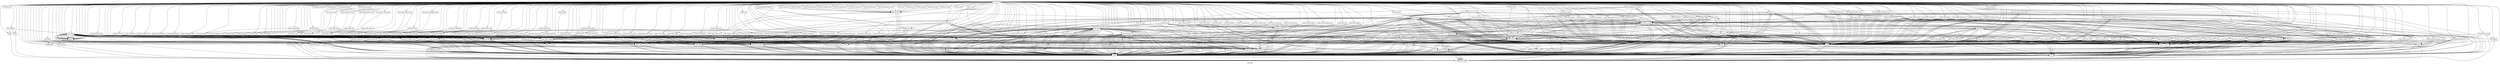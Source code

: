 digraph "Call graph" {
	label="Call graph";

	Node0x805229680 [shape=record,label="{external node}"];
	Node0x805229680 -> Node0x805229710;
	Node0x805229680 -> Node0x8052297d0;
	Node0x805229680 -> Node0x805229830;
	Node0x805229680 -> Node0x8052298f0;
	Node0x805229680 -> Node0x805229a10;
	Node0x805229680 -> Node0x805229ad0;
	Node0x805229680 -> Node0x805229b90;
	Node0x805229680 -> Node0x805229c50;
	Node0x805229680 -> Node0x805229d10;
	Node0x805229680 -> Node0x805229dd0;
	Node0x805229680 -> Node0x805229e90;
	Node0x805229680 -> Node0x805229f50;
	Node0x805229680 -> Node0x80522a010;
	Node0x805229680 -> Node0x80522a0d0;
	Node0x805229680 -> Node0x80522a190;
	Node0x805229680 -> Node0x80522a310;
	Node0x805229680 -> Node0x80522a370;
	Node0x805229680 -> Node0x80522a3d0;
	Node0x805229680 -> Node0x80522a430;
	Node0x805229680 -> Node0x80522a490;
	Node0x805229680 -> Node0x80522a4f0;
	Node0x805229680 -> Node0x80522a550;
	Node0x805229680 -> Node0x80522a5b0;
	Node0x805229680 -> Node0x80522a610;
	Node0x805229680 -> Node0x80522a670;
	Node0x805229680 -> Node0x80522a6d0;
	Node0x805229680 -> Node0x80522a790;
	Node0x805229680 -> Node0x80522a7f0;
	Node0x805229680 -> Node0x80522a850;
	Node0x805229680 -> Node0x80522a8b0;
	Node0x805229680 -> Node0x80522a910;
	Node0x805229680 -> Node0x80522a970;
	Node0x805229680 -> Node0x80522a9d0;
	Node0x805229680 -> Node0x80522aa30;
	Node0x805229680 -> Node0x80522aa90;
	Node0x805229680 -> Node0x80522aaf0;
	Node0x805229680 -> Node0x80522ab50;
	Node0x805229680 -> Node0x80522ac70;
	Node0x805229680 -> Node0x80522ad90;
	Node0x805229680 -> Node0x80522aeb0;
	Node0x805229680 -> Node0x80522afd0;
	Node0x805229680 -> Node0x8050b20f0;
	Node0x805229680 -> Node0x8050b2210;
	Node0x805229680 -> Node0x8050b22d0;
	Node0x805229680 -> Node0x8050b2390;
	Node0x805229680 -> Node0x8050b2450;
	Node0x805229680 -> Node0x8050b2510;
	Node0x805229680 -> Node0x8050b25d0;
	Node0x805229680 -> Node0x8050b2690;
	Node0x805229680 -> Node0x8050b2870;
	Node0x805229680 -> Node0x8050b28d0;
	Node0x805229680 -> Node0x8050b2930;
	Node0x805229680 -> Node0x8050b26f0;
	Node0x805229680 -> Node0x8050b2750;
	Node0x805229680 -> Node0x8050b2990;
	Node0x805229680 -> Node0x8050b27b0;
	Node0x805229680 -> Node0x8050b2810;
	Node0x805229680 -> Node0x8050b29f0;
	Node0x805229680 -> Node0x8050b2a50;
	Node0x805229680 -> Node0x8050b2ab0;
	Node0x805229680 -> Node0x8050b2b10;
	Node0x805229680 -> Node0x8050b2b70;
	Node0x805229680 -> Node0x8050b2bd0;
	Node0x805229680 -> Node0x8050b2c30;
	Node0x805229680 -> Node0x8050b2c90;
	Node0x805229680 -> Node0x8050b2cf0;
	Node0x805229680 -> Node0x8050b2d50;
	Node0x805229680 -> Node0x8050b2db0;
	Node0x805229680 -> Node0x8050b2e10;
	Node0x805229680 -> Node0x8050b2e70;
	Node0x805229680 -> Node0x8050b2ed0;
	Node0x805229680 -> Node0x8050b2f30;
	Node0x805229680 -> Node0x8050b30b0;
	Node0x805229680 -> Node0x80522a250;
	Node0x805229680 -> Node0x8050b3110;
	Node0x805229680 -> Node0x8050b3170;
	Node0x805229680 -> Node0x8050b31d0;
	Node0x805229680 -> Node0x8050b3230;
	Node0x805229680 -> Node0x8050b3290;
	Node0x805229680 -> Node0x8050b32f0;
	Node0x805229680 -> Node0x8050b3350;
	Node0x805229680 -> Node0x8050b33b0;
	Node0x805229680 -> Node0x8050b3410;
	Node0x805229680 -> Node0x8050b3470;
	Node0x805229680 -> Node0x8050b34d0;
	Node0x805229680 -> Node0x8050b3530;
	Node0x805229680 -> Node0x805229950;
	Node0x805229680 -> Node0x8050b3590;
	Node0x805229680 -> Node0x8050b3650;
	Node0x805229680 -> Node0x8050b36b0;
	Node0x805229680 -> Node0x8050b3710;
	Node0x805229680 -> Node0x8050b37d0;
	Node0x805229680 -> Node0x8050b3830;
	Node0x805229680 -> Node0x8050b3890;
	Node0x805229680 -> Node0x8050b3950;
	Node0x805229680 -> Node0x80522a730;
	Node0x805229680 -> Node0x8050b39b0;
	Node0x805229680 -> Node0x8050b3a70;
	Node0x805229680 -> Node0x8050b3b30;
	Node0x805229680 -> Node0x8050b3b90;
	Node0x805229680 -> Node0x8050b3bf0;
	Node0x805229680 -> Node0x8050b3c50;
	Node0x805229680 -> Node0x8050b3cb0;
	Node0x805229680 -> Node0x8050b3d10;
	Node0x805229680 -> Node0x8050b3dd0;
	Node0x805229680 -> Node0x8050b3e90;
	Node0x805229680 -> Node0x8050b3ef0;
	Node0x805229680 -> Node0x8050b3f50;
	Node0x805229680 -> Node0x8050b3fb0;
	Node0x805229680 -> Node0x8050b45b0;
	Node0x805229680 -> Node0x8050b4610;
	Node0x805229680 -> Node0x8050b4bb0;
	Node0x805229680 -> Node0x8050b4c10;
	Node0x805229680 -> Node0x8050b4c70;
	Node0x805229680 -> Node0x8050b4cd0;
	Node0x805229680 -> Node0x8050b4d30;
	Node0x805229680 -> Node0x8050b4df0;
	Node0x805229680 -> Node0x8050b4e50;
	Node0x805229680 -> Node0x80522abb0;
	Node0x805229680 -> Node0x80522acd0;
	Node0x805229680 -> Node0x80522adf0;
	Node0x805229680 -> Node0x80522af10;
	Node0x805229680 -> Node0x8050b2150;
	Node0x805229680 -> Node0x8050b4eb0;
	Node0x805229680 -> Node0x8050b4f10;
	Node0x805229680 -> Node0x8050b4f70;
	Node0x805229680 -> Node0x8050b4fd0;
	Node0x805229680 -> Node0x8050b2030;
	Node0x805229680 -> Node0x805237030;
	Node0x805229680 -> Node0x805237090;
	Node0x805229680 -> Node0x8052370f0;
	Node0x805229680 -> Node0x8052371b0;
	Node0x805229680 -> Node0x805237150;
	Node0x805229680 -> Node0x805237270;
	Node0x805229680 -> Node0x8052372d0;
	Node0x805229680 -> Node0x805237390;
	Node0x805229680 -> Node0x805237450;
	Node0x805229680 -> Node0x805237510;
	Node0x805229680 -> Node0x8052375d0;
	Node0x805229680 -> Node0x805237690;
	Node0x805229680 -> Node0x805237750;
	Node0x805229680 -> Node0x805237810;
	Node0x805229680 -> Node0x8052378d0;
	Node0x805229680 -> Node0x805237990;
	Node0x805229680 -> Node0x805237a50;
	Node0x805229680 -> Node0x805237b10;
	Node0x805229680 -> Node0x805237bd0;
	Node0x805229680 -> Node0x805237c90;
	Node0x805229680 -> Node0x805237d50;
	Node0x805229680 -> Node0x805237e10;
	Node0x805229680 -> Node0x805237ed0;
	Node0x805229680 -> Node0x805237f90;
	Node0x805229680 -> Node0x805238050;
	Node0x805229680 -> Node0x805238110;
	Node0x805229680 -> Node0x8052381d0;
	Node0x805229680 -> Node0x805238290;
	Node0x805229680 -> Node0x805238350;
	Node0x805229680 -> Node0x805238410;
	Node0x805229680 -> Node0x8052384d0;
	Node0x805229680 -> Node0x805238590;
	Node0x805229680 -> Node0x805238650;
	Node0x805229680 -> Node0x80522ac10;
	Node0x805229680 -> Node0x80522ad30;
	Node0x805229680 -> Node0x80522ae50;
	Node0x805229680 -> Node0x80522af70;
	Node0x805229680 -> Node0x8050b2090;
	Node0x805229680 -> Node0x8050b21b0;
	Node0x805229680 -> Node0x8052386b0;
	Node0x805229680 -> Node0x805238710;
	Node0x805229680 -> Node0x805238770;
	Node0x805229680 -> Node0x8052387d0;
	Node0x805229680 -> Node0x805238830;
	Node0x805229680 -> Node0x8050b2270;
	Node0x805229680 -> Node0x8050b2330;
	Node0x805229680 -> Node0x8050b23f0;
	Node0x805229680 -> Node0x8050b24b0;
	Node0x805229680 -> Node0x8050b2570;
	Node0x805229680 -> Node0x8050b2630;
	Node0x805229680 -> Node0x805238890;
	Node0x805229680 -> Node0x8052388f0;
	Node0x805229680 -> Node0x805238950;
	Node0x805229680 -> Node0x8052389b0;
	Node0x805229680 -> Node0x805238a10;
	Node0x805229680 -> Node0x805238a70;
	Node0x805229680 -> Node0x805238ad0;
	Node0x805229680 -> Node0x805238b30;
	Node0x805229680 -> Node0x805238b90;
	Node0x805229680 -> Node0x805238bf0;
	Node0x805229680 -> Node0x805238c50;
	Node0x805229680 -> Node0x805238cb0;
	Node0x805229680 -> Node0x805238d10;
	Node0x805229680 -> Node0x805238d70;
	Node0x805229680 -> Node0x805238dd0;
	Node0x805229680 -> Node0x805238e30;
	Node0x805229680 -> Node0x805238e90;
	Node0x805229680 -> Node0x805238ef0;
	Node0x805229680 -> Node0x8050b2f90;
	Node0x805229680 -> Node0x80522a1f0;
	Node0x805229680 -> Node0x8050b38f0;
	Node0x805229680 -> Node0x8050b4d90;
	Node0x805229680 -> Node0x8050b3ad0;
	Node0x805229680 -> Node0x805229770;
	Node0x805229680 -> Node0x8050b2ff0;
	Node0x805229680 -> Node0x805229890;
	Node0x805229680 -> Node0x8050b3a10;
	Node0x805229680 -> Node0x805237630;
	Node0x805229680 -> Node0x8052376f0;
	Node0x805229680 -> Node0x8052373f0;
	Node0x805229680 -> Node0x805237870;
	Node0x805229680 -> Node0x805237930;
	Node0x805229680 -> Node0x8052379f0;
	Node0x805229680 -> Node0x805237ab0;
	Node0x805229680 -> Node0x8052377b0;
	Node0x805229680 -> Node0x805237b70;
	Node0x805229680 -> Node0x805238fb0;
	Node0x805229680 -> Node0x805238f50;
	Node0x805229680 -> Node0x805237330;
	Node0x805229680 -> Node0x8052374b0;
	Node0x805229680 -> Node0x8052299b0;
	Node0x805229680 -> Node0x805237570;
	Node0x805229680 -> Node0x805229a70;
	Node0x805229680 -> Node0x805229b30;
	Node0x805229680 -> Node0x805229bf0;
	Node0x805229680 -> Node0x80522a130;
	Node0x805229680 -> Node0x805229d70;
	Node0x805229680 -> Node0x805229e30;
	Node0x805229680 -> Node0x805229ef0;
	Node0x805229680 -> Node0x805229fb0;
	Node0x805229680 -> Node0x805229cb0;
	Node0x805229680 -> Node0x80522a070;
	Node0x805229680 -> Node0x8050b3d70;
	Node0x805229680 -> Node0x8050b3e30;
	Node0x805229680 -> Node0x8050b40d0;
	Node0x805229680 -> Node0x8050b4130;
	Node0x805229680 -> Node0x8050b4190;
	Node0x805229680 -> Node0x8050b41f0;
	Node0x805229680 -> Node0x8050b4250;
	Node0x805229680 -> Node0x8050b42b0;
	Node0x805229680 -> Node0x8050b4550;
	Node0x805229680 -> Node0x8050b4310;
	Node0x805229680 -> Node0x8050b43d0;
	Node0x805229680 -> Node0x8050b4430;
	Node0x805229680 -> Node0x8050b4490;
	Node0x805229680 -> Node0x8050b44f0;
	Node0x805229680 -> Node0x8050b4370;
	Node0x805229680 -> Node0x8050b4070;
	Node0x805229680 -> Node0x805239010;
	Node0x805229680 -> Node0x8052390d0;
	Node0x805229680 -> Node0x805239070;
	Node0x805229680 -> Node0x8050b4730;
	Node0x805229680 -> Node0x8050b4790;
	Node0x805229680 -> Node0x8050b47f0;
	Node0x805229680 -> Node0x8050b4850;
	Node0x805229680 -> Node0x8050b48b0;
	Node0x805229680 -> Node0x8050b4910;
	Node0x805229680 -> Node0x8050b49d0;
	Node0x805229680 -> Node0x8050b4a30;
	Node0x805229680 -> Node0x8050b4a90;
	Node0x805229680 -> Node0x8050b4af0;
	Node0x805229680 -> Node0x8050b4970;
	Node0x805229680 -> Node0x8050b4b50;
	Node0x805229680 -> Node0x8050b46d0;
	Node0x805229680 -> Node0x805239130;
	Node0x805229680 -> Node0x805239190;
	Node0x805229680 -> Node0x8052391f0;
	Node0x805229680 -> Node0x805237210;
	Node0x805229680 -> Node0x805237ff0;
	Node0x805229680 -> Node0x8052380b0;
	Node0x805229680 -> Node0x805238170;
	Node0x805229680 -> Node0x805238230;
	Node0x805229680 -> Node0x8052382f0;
	Node0x805229680 -> Node0x8052383b0;
	Node0x805229680 -> Node0x805238530;
	Node0x805229680 -> Node0x805238470;
	Node0x805229680 -> Node0x8052385f0;
	Node0x805229680 -> Node0x805237c30;
	Node0x805229680 -> Node0x805237cf0;
	Node0x805229680 -> Node0x805237db0;
	Node0x805229680 -> Node0x805237e70;
	Node0x805229680 -> Node0x8050b3050;
	Node0x805229680 -> Node0x805237f30;
	Node0x805229680 -> Node0x80522a2b0;
	Node0x805229680 -> Node0x8050b35f0;
	Node0x805229710 [shape=record,label="{cnvlist_name}"];
	Node0x805229710 -> Node0x805229770;
	Node0x8052297d0 [shape=record,label="{llvm.dbg.value}"];
	Node0x805229830 [shape=record,label="{cnvlist_type}"];
	Node0x805229830 -> Node0x805229890;
	Node0x8052298f0 [shape=record,label="{cnvlist_get_bool}"];
	Node0x8052298f0 -> Node0x805229890;
	Node0x8052298f0 -> Node0x805229770;
	Node0x8052298f0 -> Node0x805229950;
	Node0x8052298f0 -> Node0x8052299b0;
	Node0x805229a10 [shape=record,label="{cnvlist_get_number}"];
	Node0x805229a10 -> Node0x805229890;
	Node0x805229a10 -> Node0x805229770;
	Node0x805229a10 -> Node0x805229950;
	Node0x805229a10 -> Node0x805229a70;
	Node0x805229ad0 [shape=record,label="{cnvlist_get_string}"];
	Node0x805229ad0 -> Node0x805229890;
	Node0x805229ad0 -> Node0x805229770;
	Node0x805229ad0 -> Node0x805229950;
	Node0x805229ad0 -> Node0x805229b30;
	Node0x805229b90 [shape=record,label="{cnvlist_get_nvlist}"];
	Node0x805229b90 -> Node0x805229890;
	Node0x805229b90 -> Node0x805229770;
	Node0x805229b90 -> Node0x805229950;
	Node0x805229b90 -> Node0x805229bf0;
	Node0x805229c50 [shape=record,label="{cnvlist_get_descriptor}"];
	Node0x805229c50 -> Node0x805229890;
	Node0x805229c50 -> Node0x805229770;
	Node0x805229c50 -> Node0x805229950;
	Node0x805229c50 -> Node0x805229cb0;
	Node0x805229d10 [shape=record,label="{cnvlist_get_bool_array}"];
	Node0x805229d10 -> Node0x805229890;
	Node0x805229d10 -> Node0x805229770;
	Node0x805229d10 -> Node0x805229950;
	Node0x805229d10 -> Node0x805229d70;
	Node0x805229dd0 [shape=record,label="{cnvlist_get_number_array}"];
	Node0x805229dd0 -> Node0x805229890;
	Node0x805229dd0 -> Node0x805229770;
	Node0x805229dd0 -> Node0x805229950;
	Node0x805229dd0 -> Node0x805229e30;
	Node0x80522a430 [shape=record,label="{cnvlist_take_descriptor}"];
	Node0x80522a430 -> Node0x805229890;
	Node0x80522a430 -> Node0x805229770;
	Node0x80522a430 -> Node0x805229950;
	Node0x80522a430 -> Node0x80522a1f0;
	Node0x80522a430 -> Node0x805229cb0;
	Node0x80522a430 -> Node0x80522a250;
	Node0x80522a430 -> Node0x80522a2b0;
	Node0x805229e90 [shape=record,label="{cnvlist_get_string_array}"];
	Node0x805229e90 -> Node0x805229890;
	Node0x805229e90 -> Node0x805229770;
	Node0x805229e90 -> Node0x805229950;
	Node0x805229e90 -> Node0x805229ef0;
	Node0x805229f50 [shape=record,label="{cnvlist_get_nvlist_array}"];
	Node0x805229f50 -> Node0x805229890;
	Node0x805229f50 -> Node0x805229770;
	Node0x805229f50 -> Node0x805229950;
	Node0x805229f50 -> Node0x805229fb0;
	Node0x80522a010 [shape=record,label="{cnvlist_get_descriptor_array}"];
	Node0x80522a010 -> Node0x805229890;
	Node0x80522a010 -> Node0x805229770;
	Node0x80522a010 -> Node0x805229950;
	Node0x80522a010 -> Node0x80522a070;
	Node0x80522a0d0 [shape=record,label="{cnvlist_get_binary}"];
	Node0x80522a0d0 -> Node0x805229890;
	Node0x80522a0d0 -> Node0x805229770;
	Node0x80522a0d0 -> Node0x805229950;
	Node0x80522a0d0 -> Node0x80522a130;
	Node0x80522a190 [shape=record,label="{cnvlist_take_bool}"];
	Node0x80522a190 -> Node0x805229890;
	Node0x80522a190 -> Node0x805229770;
	Node0x80522a190 -> Node0x805229950;
	Node0x80522a190 -> Node0x80522a1f0;
	Node0x80522a190 -> Node0x8052299b0;
	Node0x80522a190 -> Node0x80522a250;
	Node0x80522a190 -> Node0x80522a2b0;
	Node0x80522a310 [shape=record,label="{cnvlist_take_number}"];
	Node0x80522a310 -> Node0x805229890;
	Node0x80522a310 -> Node0x805229770;
	Node0x80522a310 -> Node0x805229950;
	Node0x80522a310 -> Node0x80522a1f0;
	Node0x80522a310 -> Node0x805229a70;
	Node0x80522a310 -> Node0x80522a250;
	Node0x80522a310 -> Node0x80522a2b0;
	Node0x80522a370 [shape=record,label="{cnvlist_take_string}"];
	Node0x80522a370 -> Node0x805229890;
	Node0x80522a370 -> Node0x805229770;
	Node0x80522a370 -> Node0x805229950;
	Node0x80522a370 -> Node0x80522a1f0;
	Node0x80522a370 -> Node0x805229b30;
	Node0x80522a370 -> Node0x80522a250;
	Node0x80522a370 -> Node0x80522a2b0;
	Node0x80522a3d0 [shape=record,label="{cnvlist_take_nvlist}"];
	Node0x80522a3d0 -> Node0x805229890;
	Node0x80522a3d0 -> Node0x805229770;
	Node0x80522a3d0 -> Node0x805229950;
	Node0x80522a3d0 -> Node0x80522a1f0;
	Node0x80522a3d0 -> Node0x805229bf0;
	Node0x80522a3d0 -> Node0x80522a250;
	Node0x80522a3d0 -> Node0x80522a2b0;
	Node0x80522a490 [shape=record,label="{cnvlist_take_bool_array}"];
	Node0x80522a490 -> Node0x805229890;
	Node0x80522a490 -> Node0x805229770;
	Node0x80522a490 -> Node0x805229950;
	Node0x80522a490 -> Node0x80522a1f0;
	Node0x80522a490 -> Node0x805229d70;
	Node0x80522a490 -> Node0x80522a250;
	Node0x80522a490 -> Node0x80522a2b0;
	Node0x80522a4f0 [shape=record,label="{cnvlist_take_number_array}"];
	Node0x80522a4f0 -> Node0x805229890;
	Node0x80522a4f0 -> Node0x805229770;
	Node0x80522a4f0 -> Node0x805229950;
	Node0x80522a4f0 -> Node0x80522a1f0;
	Node0x80522a4f0 -> Node0x805229e30;
	Node0x80522a4f0 -> Node0x80522a250;
	Node0x80522a4f0 -> Node0x80522a2b0;
	Node0x80522a550 [shape=record,label="{cnvlist_take_string_array}"];
	Node0x80522a550 -> Node0x805229890;
	Node0x80522a550 -> Node0x805229770;
	Node0x80522a550 -> Node0x805229950;
	Node0x80522a550 -> Node0x80522a1f0;
	Node0x80522a550 -> Node0x805229ef0;
	Node0x80522a550 -> Node0x80522a250;
	Node0x80522a550 -> Node0x80522a2b0;
	Node0x80522a5b0 [shape=record,label="{cnvlist_take_nvlist_array}"];
	Node0x80522a5b0 -> Node0x805229890;
	Node0x80522a5b0 -> Node0x805229770;
	Node0x80522a5b0 -> Node0x805229950;
	Node0x80522a5b0 -> Node0x80522a1f0;
	Node0x80522a5b0 -> Node0x805229fb0;
	Node0x80522a5b0 -> Node0x80522a250;
	Node0x80522a5b0 -> Node0x80522a2b0;
	Node0x80522a610 [shape=record,label="{cnvlist_take_descriptor_array}"];
	Node0x80522a610 -> Node0x805229890;
	Node0x80522a610 -> Node0x805229770;
	Node0x80522a610 -> Node0x805229950;
	Node0x80522a610 -> Node0x80522a1f0;
	Node0x80522a610 -> Node0x80522a070;
	Node0x80522a610 -> Node0x80522a250;
	Node0x80522a610 -> Node0x80522a2b0;
	Node0x80522a670 [shape=record,label="{cnvlist_take_binary}"];
	Node0x80522a670 -> Node0x805229890;
	Node0x80522a670 -> Node0x805229770;
	Node0x80522a670 -> Node0x805229950;
	Node0x80522a670 -> Node0x80522a1f0;
	Node0x80522a670 -> Node0x80522a130;
	Node0x80522a670 -> Node0x80522a250;
	Node0x80522a670 -> Node0x80522a2b0;
	Node0x80522a6d0 [shape=record,label="{cnvlist_free_bool}"];
	Node0x80522a6d0 -> Node0x80522a1f0;
	Node0x80522a6d0 -> Node0x80522a730;
	Node0x80522a790 [shape=record,label="{cnvlist_free_number}"];
	Node0x80522a790 -> Node0x80522a1f0;
	Node0x80522a790 -> Node0x80522a730;
	Node0x80522a7f0 [shape=record,label="{cnvlist_free_string}"];
	Node0x80522a7f0 -> Node0x80522a1f0;
	Node0x80522a7f0 -> Node0x80522a730;
	Node0x80522a850 [shape=record,label="{cnvlist_free_nvlist}"];
	Node0x80522a850 -> Node0x80522a1f0;
	Node0x80522a850 -> Node0x80522a730;
	Node0x80522a8b0 [shape=record,label="{cnvlist_free_binary}"];
	Node0x80522a8b0 -> Node0x80522a1f0;
	Node0x80522a8b0 -> Node0x80522a730;
	Node0x80522a910 [shape=record,label="{cnvlist_free_bool_array}"];
	Node0x80522a910 -> Node0x80522a1f0;
	Node0x80522a910 -> Node0x80522a730;
	Node0x80522a970 [shape=record,label="{cnvlist_free_number_array}"];
	Node0x80522a970 -> Node0x80522a1f0;
	Node0x80522a970 -> Node0x80522a730;
	Node0x80522a9d0 [shape=record,label="{cnvlist_free_string_array}"];
	Node0x80522a9d0 -> Node0x80522a1f0;
	Node0x80522a9d0 -> Node0x80522a730;
	Node0x80522aa30 [shape=record,label="{cnvlist_free_nvlist_array}"];
	Node0x80522aa30 -> Node0x80522a1f0;
	Node0x80522aa30 -> Node0x80522a730;
	Node0x80522aa90 [shape=record,label="{cnvlist_free_descriptor}"];
	Node0x80522aa90 -> Node0x80522a1f0;
	Node0x80522aa90 -> Node0x80522a730;
	Node0x80522aaf0 [shape=record,label="{cnvlist_free_descriptor_array}"];
	Node0x80522aaf0 -> Node0x80522a1f0;
	Node0x80522aaf0 -> Node0x80522a730;
	Node0x80522ab50 [shape=record,label="{dnvlist_get_bool}"];
	Node0x80522ab50 -> Node0x80522abb0;
	Node0x80522ab50 -> Node0x80522ac10;
	Node0x80522ac70 [shape=record,label="{dnvlist_get_number}"];
	Node0x80522ac70 -> Node0x80522acd0;
	Node0x80522ac70 -> Node0x80522ad30;
	Node0x80522ad90 [shape=record,label="{dnvlist_get_string}"];
	Node0x80522ad90 -> Node0x80522adf0;
	Node0x80522ad90 -> Node0x80522ae50;
	Node0x80522aeb0 [shape=record,label="{dnvlist_get_nvlist}"];
	Node0x80522aeb0 -> Node0x80522af10;
	Node0x80522aeb0 -> Node0x80522af70;
	Node0x80522afd0 [shape=record,label="{dnvlist_get_descriptor}"];
	Node0x80522afd0 -> Node0x8050b2030;
	Node0x80522afd0 -> Node0x8050b2090;
	Node0x8050b20f0 [shape=record,label="{dnvlist_get_binary}"];
	Node0x8050b20f0 -> Node0x8050b2150;
	Node0x8050b20f0 -> Node0x8050b21b0;
	Node0x8050b2210 [shape=record,label="{dnvlist_take_bool}"];
	Node0x8050b2210 -> Node0x80522abb0;
	Node0x8050b2210 -> Node0x8050b2270;
	Node0x8050b22d0 [shape=record,label="{dnvlist_take_number}"];
	Node0x8050b22d0 -> Node0x80522acd0;
	Node0x8050b22d0 -> Node0x8050b2330;
	Node0x8050b2390 [shape=record,label="{dnvlist_take_string}"];
	Node0x8050b2390 -> Node0x80522adf0;
	Node0x8050b2390 -> Node0x8050b23f0;
	Node0x8050b2450 [shape=record,label="{dnvlist_take_nvlist}"];
	Node0x8050b2450 -> Node0x80522af10;
	Node0x8050b2450 -> Node0x8050b24b0;
	Node0x8050b2510 [shape=record,label="{dnvlist_take_descriptor}"];
	Node0x8050b2510 -> Node0x8050b2030;
	Node0x8050b2510 -> Node0x8050b2570;
	Node0x8050b25d0 [shape=record,label="{dnvlist_take_binary}"];
	Node0x8050b25d0 -> Node0x8050b2150;
	Node0x8050b25d0 -> Node0x8050b2630;
	Node0x8050b2690 [shape=record,label="{cred_send}"];
	Node0x8050b2690 -> Node0x8050b26f0;
	Node0x8050b2690 -> Node0x8050b2750;
	Node0x8050b2690 -> Node0x8050b27b0;
	Node0x8050b2690 -> Node0x8050b2810;
	Node0x8050b2870 [shape=record,label="{llvm.lifetime.start.p0i8}"];
	Node0x8050b28d0 [shape=record,label="{llvm.dbg.declare}"];
	Node0x8050b2930 [shape=record,label="{llvm.memset.p0i8.i64}"];
	Node0x8050b26f0 [shape=record,label="{__assert}"];
	Node0x8050b26f0 -> Node0x8052296b0;
	Node0x8050b2750 [shape=record,label="{select}"];
	Node0x8050b2750 -> Node0x8052296b0;
	Node0x8050b2990 [shape=record,label="{llvm.lifetime.end.p0i8}"];
	Node0x8050b27b0 [shape=record,label="{sendmsg}"];
	Node0x8050b27b0 -> Node0x8052296b0;
	Node0x8050b2810 [shape=record,label="{__error}"];
	Node0x8050b2810 -> Node0x8052296b0;
	Node0x8050b29f0 [shape=record,label="{cred_recv}"];
	Node0x8050b29f0 -> Node0x8050b26f0;
	Node0x8050b29f0 -> Node0x8050b2750;
	Node0x8050b29f0 -> Node0x8050b2a50;
	Node0x8050b29f0 -> Node0x8050b2810;
	Node0x8050b29f0 -> Node0x8050b2810;
	Node0x8050b29f0 -> Node0x8050b2ab0;
	Node0x8050b2a50 [shape=record,label="{recvmsg}"];
	Node0x8050b2a50 -> Node0x8052296b0;
	Node0x8050b2ab0 [shape=record,label="{bcopy}"];
	Node0x8050b2ab0 -> Node0x8052296b0;
	Node0x8050b2b10 [shape=record,label="{fd_recv}"];
	Node0x8050b2b10 -> Node0x8050b2810;
	Node0x8050b2b10 -> Node0x8050b26f0;
	Node0x8050b2b10 -> Node0x8050b26f0;
	Node0x8050b2b10 -> Node0x8050b26f0;
	Node0x8050b2b10 -> Node0x8050b2b70;
	Node0x8050b2b10 -> Node0x8050b2750;
	Node0x8050b2b10 -> Node0x8050b2a50;
	Node0x8050b2b10 -> Node0x8050b2810;
	Node0x8050b2b10 -> Node0x8050b2810;
	Node0x8050b2b10 -> Node0x8050b2ab0;
	Node0x8050b2b10 -> Node0x8050b2810;
	Node0x8050b2b10 -> Node0x8050b2ab0;
	Node0x8050b2b10 -> Node0x8050b2bd0;
	Node0x8050b2b10 -> Node0x8050b2810;
	Node0x8050b2b10 -> Node0x8050b2810;
	Node0x8050b2b10 -> Node0x8050b2c30;
	Node0x8050b2b10 -> Node0x8050b2810;
	Node0x8050b2b10 -> Node0x8050b2810;
	Node0x8050b2b10 -> Node0x8050b2bd0;
	Node0x8050b2b10 -> Node0x8050b2810;
	Node0x8050b2b70 [shape=record,label="{calloc}"];
	Node0x8050b2b70 -> Node0x8052296b0;
	Node0x8050b2bd0 [shape=record,label="{close}"];
	Node0x8050b2bd0 -> Node0x8052296b0;
	Node0x8050b2c30 [shape=record,label="{free}"];
	Node0x8050b2c30 -> Node0x8052296b0;
	Node0x8050b2c90 [shape=record,label="{fd_send}"];
	Node0x8050b2c90 -> Node0x8050b2810;
	Node0x8050b2c90 -> Node0x8050b26f0;
	Node0x8050b2c90 -> Node0x8050b26f0;
	Node0x8050b2c90 -> Node0x8050b26f0;
	Node0x8050b2c90 -> Node0x8050b2b70;
	Node0x8050b2c90 -> Node0x8050b26f0;
	Node0x8050b2c90 -> Node0x8050b2ab0;
	Node0x8050b2c90 -> Node0x8050b2750;
	Node0x8050b2c90 -> Node0x8050b27b0;
	Node0x8050b2c90 -> Node0x8050b2810;
	Node0x8050b2c90 -> Node0x8050b2810;
	Node0x8050b2c90 -> Node0x8050b2c30;
	Node0x8050b2c90 -> Node0x8050b2810;
	Node0x8050b2cf0 [shape=record,label="{buf_send}"];
	Node0x8050b2cf0 -> Node0x8050b26f0;
	Node0x8050b2cf0 -> Node0x8050b26f0;
	Node0x8050b2cf0 -> Node0x8050b26f0;
	Node0x8050b2cf0 -> Node0x8050b2750;
	Node0x8050b2cf0 -> Node0x8050b2d50;
	Node0x8050b2cf0 -> Node0x8050b2810;
	Node0x8050b2cf0 -> Node0x8050b2810;
	Node0x8050b2d50 [shape=record,label="{send}"];
	Node0x8050b2d50 -> Node0x8052296b0;
	Node0x8050b2db0 [shape=record,label="{buf_recv}"];
	Node0x8050b2db0 -> Node0x8050b26f0;
	Node0x8050b2db0 -> Node0x8050b26f0;
	Node0x8050b2db0 -> Node0x8050b2750;
	Node0x8050b2db0 -> Node0x8050b2e10;
	Node0x8050b2db0 -> Node0x8050b2810;
	Node0x8050b2db0 -> Node0x8050b2810;
	Node0x8050b2e10 [shape=record,label="{recv}"];
	Node0x8050b2e10 -> Node0x8052296b0;
	Node0x8050b2e70 [shape=record,label="{nvlist_create}"];
	Node0x8050b2e70 -> Node0x8050b26f0;
	Node0x8050b2e70 -> Node0x8050b2ed0;
	Node0x8050b2ed0 [shape=record,label="{malloc}"];
	Node0x8050b2ed0 -> Node0x8052296b0;
	Node0x8050b2f30 [shape=record,label="{nvlist_destroy}"];
	Node0x8050b2f30 -> Node0x8050b2810;
	Node0x8050b2f30 -> Node0x8050b26f0;
	Node0x8050b2f30 -> Node0x8050b26f0;
	Node0x8050b2f30 -> Node0x8050b2f90;
	Node0x8050b2f30 -> Node0x80522a1f0;
	Node0x8050b2f30 -> Node0x8050b26f0;
	Node0x8050b2f30 -> Node0x8050b2ff0;
	Node0x8050b2f30 -> Node0x8050b3050;
	Node0x8050b2f30 -> Node0x80522a2b0;
	Node0x8050b2f30 -> Node0x8050b2c30;
	Node0x8050b2f30 -> Node0x8050b2810;
	Node0x8050b30b0 [shape=record,label="{nvlist_first_nvpair}"];
	Node0x8050b30b0 -> Node0x8050b26f0;
	Node0x8050b30b0 -> Node0x8050b26f0;
	Node0x80522a250 [shape=record,label="{nvlist_remove_nvpair}"];
	Node0x80522a250 -> Node0x8050b26f0;
	Node0x80522a250 -> Node0x8050b26f0;
	Node0x80522a250 -> Node0x8050b2f90;
	Node0x80522a250 -> Node0x80522a1f0;
	Node0x80522a250 -> Node0x8050b26f0;
	Node0x80522a250 -> Node0x8050b2ff0;
	Node0x8050b3110 [shape=record,label="{nvlist_set_error}"];
	Node0x8050b3110 -> Node0x8050b26f0;
	Node0x8050b3170 [shape=record,label="{nvlist_error}"];
	Node0x8050b3170 -> Node0x8050b26f0;
	Node0x8050b31d0 [shape=record,label="{nvlist_get_nvpair_parent}"];
	Node0x8050b31d0 -> Node0x8050b26f0;
	Node0x8050b31d0 -> Node0x8050b26f0;
	Node0x8050b3230 [shape=record,label="{nvlist_get_parent}"];
	Node0x8050b3230 -> Node0x8050b26f0;
	Node0x8050b3230 -> Node0x8050b26f0;
	Node0x8050b3230 -> Node0x80522a1f0;
	Node0x8050b3290 [shape=record,label="{nvlist_set_parent}"];
	Node0x8050b3290 -> Node0x8050b26f0;
	Node0x8050b3290 -> Node0x8050b26f0;
	Node0x8050b32f0 [shape=record,label="{nvlist_set_array_next}"];
	Node0x8050b32f0 -> Node0x8050b26f0;
	Node0x8050b32f0 -> Node0x8050b26f0;
	Node0x8050b32f0 -> Node0x8050b2c30;
	Node0x8050b3350 [shape=record,label="{nvlist_in_array}"];
	Node0x8050b3350 -> Node0x8050b26f0;
	Node0x8050b3350 -> Node0x8050b26f0;
	Node0x8050b33b0 [shape=record,label="{nvlist_get_array_next}"];
	Node0x8050b33b0 -> Node0x8050b26f0;
	Node0x8050b33b0 -> Node0x8050b26f0;
	Node0x8050b33b0 -> Node0x805229bf0;
	Node0x8050b3410 [shape=record,label="{nvlist_get_pararr}"];
	Node0x8050b3410 -> Node0x8050b26f0;
	Node0x8050b3410 -> Node0x8050b26f0;
	Node0x8050b3410 -> Node0x805229bf0;
	Node0x8050b3410 -> Node0x8050b26f0;
	Node0x8050b3410 -> Node0x80522a1f0;
	Node0x8050b3470 [shape=record,label="{nvlist_empty}"];
	Node0x8050b3470 -> Node0x8050b26f0;
	Node0x8050b3470 -> Node0x8050b26f0;
	Node0x8050b3470 -> Node0x8050b26f0;
	Node0x8050b34d0 [shape=record,label="{nvlist_flags}"];
	Node0x8050b34d0 -> Node0x8050b26f0;
	Node0x8050b34d0 -> Node0x8050b26f0;
	Node0x8050b34d0 -> Node0x8050b26f0;
	Node0x8050b3530 [shape=record,label="{nvlist_set_flags}"];
	Node0x8050b3530 -> Node0x8050b26f0;
	Node0x8050b3530 -> Node0x8050b26f0;
	Node0x8050b3530 -> Node0x8050b26f0;
	Node0x805229950 [shape=record,label="{nvlist_report_missing}"];
	Node0x805229950 -> Node0x8050b3590;
	Node0x805229950 -> Node0x8050b35f0;
	Node0x805229950 -> Node0x8050b3590;
	Node0x805229950 -> Node0x8050b3650;
	Node0x805229950 -> Node0x8050b36b0;
	Node0x8050b3590 [shape=record,label="{fprintf}"];
	Node0x8050b3590 -> Node0x8052296b0;
	Node0x8050b3650 [shape=record,label="{fputc}"];
	Node0x8050b3650 -> Node0x8052296b0;
	Node0x8050b36b0 [shape=record,label="{abort}"];
	Node0x8050b36b0 -> Node0x8052296b0;
	Node0x8050b3710 [shape=record,label="{nvlist_exists_type}"];
	Node0x8050b3710 -> Node0x8050b26f0;
	Node0x8050b3710 -> Node0x8050b26f0;
	Node0x8050b3710 -> Node0x8050b26f0;
	Node0x8050b3710 -> Node0x8050b26f0;
	Node0x8050b3710 -> Node0x8050b3770;
	Node0x8050b3770 [shape=record,label="{nvlist_find}"];
	Node0x8050b3770 -> Node0x8050b26f0;
	Node0x8050b3770 -> Node0x8050b26f0;
	Node0x8050b3770 -> Node0x8050b26f0;
	Node0x8050b3770 -> Node0x8050b26f0;
	Node0x8050b3770 -> Node0x805229890;
	Node0x8050b3770 -> Node0x805229770;
	Node0x8050b3770 -> Node0x8050b37d0;
	Node0x8050b3770 -> Node0x8050b3830;
	Node0x8050b3770 -> Node0x8050b3890;
	Node0x8050b3770 -> Node0x8050b2810;
	Node0x8050b37d0 [shape=record,label="{strcasecmp}"];
	Node0x8050b37d0 -> Node0x8052296b0;
	Node0x8050b3830 [shape=record,label="{strcmp}"];
	Node0x8050b3830 -> Node0x8052296b0;
	Node0x8050b3890 [shape=record,label="{nvlist_next_nvpair}"];
	Node0x8050b3890 -> Node0x8050b26f0;
	Node0x8050b3890 -> Node0x8050b26f0;
	Node0x8050b3890 -> Node0x8050b2f90;
	Node0x8050b3890 -> Node0x80522a1f0;
	Node0x8050b3890 -> Node0x8050b26f0;
	Node0x8050b3890 -> Node0x8050b38f0;
	Node0x8050b3890 -> Node0x80522a1f0;
	Node0x8050b3890 -> Node0x8050b26f0;
	Node0x8050b3950 [shape=record,label="{nvlist_free_type}"];
	Node0x8050b3950 -> Node0x8050b26f0;
	Node0x8050b3950 -> Node0x8050b26f0;
	Node0x8050b3950 -> Node0x8050b26f0;
	Node0x8050b3950 -> Node0x8050b26f0;
	Node0x8050b3950 -> Node0x8050b3770;
	Node0x8050b3950 -> Node0x805229950;
	Node0x8050b3950 -> Node0x80522a730;
	Node0x80522a730 [shape=record,label="{nvlist_free_nvpair}"];
	Node0x80522a730 -> Node0x8050b26f0;
	Node0x80522a730 -> Node0x8050b26f0;
	Node0x80522a730 -> Node0x8050b2f90;
	Node0x80522a730 -> Node0x80522a1f0;
	Node0x80522a730 -> Node0x8050b26f0;
	Node0x80522a730 -> Node0x8050b26f0;
	Node0x80522a730 -> Node0x8050b2f90;
	Node0x80522a730 -> Node0x80522a1f0;
	Node0x80522a730 -> Node0x8050b26f0;
	Node0x80522a730 -> Node0x8050b2ff0;
	Node0x80522a730 -> Node0x8050b3050;
	Node0x8050b39b0 [shape=record,label="{nvlist_clone}"];
	Node0x8050b39b0 -> Node0x8050b26f0;
	Node0x8050b39b0 -> Node0x8050b26f0;
	Node0x8050b39b0 -> Node0x8050b2810;
	Node0x8050b39b0 -> Node0x8050b2ed0;
	Node0x8050b39b0 -> Node0x8050b3a10;
	Node0x8050b39b0 -> Node0x8050b3a70;
	Node0x8050b39b0 -> Node0x8050b3890;
	Node0x8050b39b0 -> Node0x8050b2f30;
	Node0x8050b3a70 [shape=record,label="{nvlist_move_nvpair}"];
	Node0x8050b3a70 -> Node0x8050b2f90;
	Node0x8050b3a70 -> Node0x80522a1f0;
	Node0x8050b3a70 -> Node0x8050b26f0;
	Node0x8050b3a70 -> Node0x8050b3050;
	Node0x8050b3a70 -> Node0x8050b26f0;
	Node0x8050b3a70 -> Node0x8050b3050;
	Node0x8050b3a70 -> Node0x8050b26f0;
	Node0x8050b3a70 -> Node0x8050b2810;
	Node0x8050b3a70 -> Node0x805229770;
	Node0x8050b3a70 -> Node0x8050b3770;
	Node0x8050b3a70 -> Node0x8050b3050;
	Node0x8050b3a70 -> Node0x8050b2810;
	Node0x8050b3a70 -> Node0x8050b3ad0;
	Node0x8050b3b30 [shape=record,label="{nvlist_dump}"];
	Node0x8050b3b30 -> Node0x8050b26f0;
	Node0x8050b3b30 -> Node0x8050b3b90;
	Node0x8050b3b30 -> Node0x805229770;
	Node0x8050b3b30 -> Node0x805229890;
	Node0x8050b3b30 -> Node0x8050b35f0;
	Node0x8050b3b30 -> Node0x8050b3b90;
	Node0x8050b3b30 -> Node0x805229890;
	Node0x8050b3b30 -> Node0x8050b3b90;
	Node0x8050b3b30 -> Node0x8052299b0;
	Node0x8050b3b30 -> Node0x8050b3b90;
	Node0x8050b3b30 -> Node0x805229a70;
	Node0x8050b3b30 -> Node0x805229a70;
	Node0x8050b3b30 -> Node0x805229a70;
	Node0x8050b3b30 -> Node0x8050b3b90;
	Node0x8050b3b30 -> Node0x805229b30;
	Node0x8050b3b30 -> Node0x8050b3b90;
	Node0x8050b3b30 -> Node0x8050b3b90;
	Node0x8050b3b30 -> Node0x805229bf0;
	Node0x8050b3b30 -> Node0x8050b26f0;
	Node0x8050b3b30 -> Node0x8050b3b90;
	Node0x8050b3b30 -> Node0x805229cb0;
	Node0x8050b3b30 -> Node0x8050b3b90;
	Node0x8050b3b30 -> Node0x80522a130;
	Node0x8050b3b30 -> Node0x8050b3b90;
	Node0x8050b3b30 -> Node0x8050b3b90;
	Node0x8050b3b30 -> Node0x8050b3b90;
	Node0x8050b3b30 -> Node0x805229d70;
	Node0x8050b3b30 -> Node0x8050b3b90;
	Node0x8050b3b30 -> Node0x8050b3b90;
	Node0x8050b3b30 -> Node0x8050b3b90;
	Node0x8050b3b30 -> Node0x8050b3b90;
	Node0x8050b3b30 -> Node0x805229ef0;
	Node0x8050b3b30 -> Node0x8050b3b90;
	Node0x8050b3b30 -> Node0x8050b3b90;
	Node0x8050b3b30 -> Node0x8050b3b90;
	Node0x8050b3b30 -> Node0x8050b3b90;
	Node0x8050b3b30 -> Node0x8050b3b90;
	Node0x8050b3b30 -> Node0x805229e30;
	Node0x8050b3b30 -> Node0x8050b3b90;
	Node0x8050b3b30 -> Node0x8050b3b90;
	Node0x8050b3b30 -> Node0x8050b3b90;
	Node0x8050b3b30 -> Node0x8050b3b90;
	Node0x8050b3b30 -> Node0x80522a070;
	Node0x8050b3b30 -> Node0x8050b3b90;
	Node0x8050b3b30 -> Node0x8050b3b90;
	Node0x8050b3b30 -> Node0x8050b3b90;
	Node0x8050b3b30 -> Node0x8050b3b90;
	Node0x8050b3b30 -> Node0x805229fb0;
	Node0x8050b3b30 -> Node0x8050b3b90;
	Node0x8050b3b30 -> Node0x8050b26f0;
	Node0x8050b3b30 -> Node0x8050b3b90;
	Node0x8050b3b30 -> Node0x8050b3b90;
	Node0x8050b3b30 -> Node0x8050b3590;
	Node0x8050b3b30 -> Node0x805229890;
	Node0x8050b3b30 -> Node0x8050b3590;
	Node0x8050b3b30 -> Node0x8050b3650;
	Node0x8050b3b30 -> Node0x8050b36b0;
	Node0x8050b3b30 -> Node0x8050b3890;
	Node0x8050b3b30 -> Node0x8050b26f0;
	Node0x8050b3b30 -> Node0x8050b26f0;
	Node0x8050b3b30 -> Node0x8050b3b90;
	Node0x8050b3b30 -> Node0x8050b3410;
	Node0x8050b3b30 -> Node0x8050b26f0;
	Node0x8050b3b90 [shape=record,label="{dprintf}"];
	Node0x8050b3b90 -> Node0x8052296b0;
	Node0x8050b3bf0 [shape=record,label="{nvlist_fdump}"];
	Node0x8050b3bf0 -> Node0x8050b3c50;
	Node0x8050b3bf0 -> Node0x8050b3cb0;
	Node0x8050b3bf0 -> Node0x8050b3b30;
	Node0x8050b3c50 [shape=record,label="{fflush}"];
	Node0x8050b3c50 -> Node0x8052296b0;
	Node0x8050b3cb0 [shape=record,label="{fileno}"];
	Node0x8050b3cb0 -> Node0x8052296b0;
	Node0x8050b3d10 [shape=record,label="{nvlist_size}"];
	Node0x8050b3d10 -> Node0x8050b26f0;
	Node0x8050b3d10 -> Node0x8050b26f0;
	Node0x8050b3d10 -> Node0x8050b26f0;
	Node0x8050b3d10 -> Node0x8050b3d70;
	Node0x8050b3d10 -> Node0x805229770;
	Node0x8050b3d10 -> Node0x8050b3dd0;
	Node0x8050b3d10 -> Node0x805229890;
	Node0x8050b3d10 -> Node0x8050b3d70;
	Node0x8050b3d10 -> Node0x805229bf0;
	Node0x8050b3d10 -> Node0x8050b26f0;
	Node0x8050b3d10 -> Node0x8050b26f0;
	Node0x8050b3d10 -> Node0x8050b26f0;
	Node0x8050b3d10 -> Node0x805229890;
	Node0x8050b3d10 -> Node0x805229fb0;
	Node0x8050b3d10 -> Node0x8050b26f0;
	Node0x8050b3d10 -> Node0x8050b3d70;
	Node0x8050b3d10 -> Node0x8050b26f0;
	Node0x8050b3d10 -> Node0x8050b26f0;
	Node0x8050b3d10 -> Node0x8050b26f0;
	Node0x8050b3d10 -> Node0x8050b3e30;
	Node0x8050b3d10 -> Node0x8050b3890;
	Node0x8050b3d10 -> Node0x8050b3410;
	Node0x8050b3d10 -> Node0x8050b26f0;
	Node0x8050b3dd0 [shape=record,label="{strlen}"];
	Node0x8050b3dd0 -> Node0x8052296b0;
	Node0x8050b3e90 [shape=record,label="{nvlist_descriptors}"];
	Node0x8050b3e90 -> Node0x8050b3ef0;
	Node0x8050b3e90 -> Node0x8050b2ed0;
	Node0x8050b3e90 -> Node0x8050b26f0;
	Node0x8050b3e90 -> Node0x8050b26f0;
	Node0x8050b3e90 -> Node0x8050b26f0;
	Node0x8050b3e90 -> Node0x8050b26f0;
	Node0x8050b3e90 -> Node0x8050b26f0;
	Node0x8050b3e90 -> Node0x8050b3890;
	Node0x8050b3e90 -> Node0x805229890;
	Node0x8050b3e90 -> Node0x805229770;
	Node0x8050b3e90 -> Node0x805229cb0;
	Node0x8050b3e90 -> Node0x80522a070;
	Node0x8050b3e90 -> Node0x805229bf0;
	Node0x8050b3e90 -> Node0x805229fb0;
	Node0x8050b3e90 -> Node0x8050b26f0;
	Node0x8050b3e90 -> Node0x8050b26f0;
	Node0x8050b3e90 -> Node0x8050b26f0;
	Node0x8050b3e90 -> Node0x805229bf0;
	Node0x8050b3e90 -> Node0x8050b26f0;
	Node0x8050b3e90 -> Node0x80522a1f0;
	Node0x8050b3ef0 [shape=record,label="{nvlist_ndescriptors}"];
	Node0x8050b3ef0 -> Node0x8050b26f0;
	Node0x8050b3ef0 -> Node0x8050b26f0;
	Node0x8050b3ef0 -> Node0x8050b26f0;
	Node0x8050b3ef0 -> Node0x8050b26f0;
	Node0x8050b3ef0 -> Node0x8050b26f0;
	Node0x8050b3ef0 -> Node0x8050b3890;
	Node0x8050b3ef0 -> Node0x805229890;
	Node0x8050b3ef0 -> Node0x805229770;
	Node0x8050b3ef0 -> Node0x805229bf0;
	Node0x8050b3ef0 -> Node0x805229fb0;
	Node0x8050b3ef0 -> Node0x8050b26f0;
	Node0x8050b3ef0 -> Node0x8050b26f0;
	Node0x8050b3ef0 -> Node0x80522a070;
	Node0x8050b3ef0 -> Node0x8050b3410;
	Node0x8050b3f50 [shape=record,label="{nvlist_next}"];
	Node0x8050b3f50 -> Node0x8050b26f0;
	Node0x8050b3f50 -> Node0x8050b26f0;
	Node0x8050b3f50 -> Node0x8050b3890;
	Node0x8050b3f50 -> Node0x805229890;
	Node0x8050b3f50 -> Node0x805229770;
	Node0x8050b3fb0 [shape=record,label="{nvlist_pack}"];
	Node0x8050b3fb0 -> Node0x8050b26f0;
	Node0x8050b3fb0 -> Node0x8050b26f0;
	Node0x8050b3fb0 -> Node0x8050b2810;
	Node0x8050b3fb0 -> Node0x8050b3ef0;
	Node0x8050b3fb0 -> Node0x8050b2810;
	Node0x8050b3fb0 -> Node0x8050b4010;
	Node0x8050b4010 [shape=record,label="{nvlist_xpack}"];
	Node0x8050b4010 -> Node0x8050b26f0;
	Node0x8050b4010 -> Node0x8050b26f0;
	Node0x8050b4010 -> Node0x8050b2810;
	Node0x8050b4010 -> Node0x8050b3d10;
	Node0x8050b4010 -> Node0x8050b2ed0;
	Node0x8050b4010 -> Node0x8050b26f0;
	Node0x8050b4010 -> Node0x8050b3ef0;
	Node0x8050b4010 -> Node0x8050b26f0;
	Node0x8050b4010 -> Node0x8050b26f0;
	Node0x8050b4010 -> Node0x8050b2f90;
	Node0x8050b4010 -> Node0x8050b4070;
	Node0x8050b4010 -> Node0x8050b40d0;
	Node0x8050b4010 -> Node0x805229890;
	Node0x8050b4010 -> Node0x8050b4130;
	Node0x8050b4010 -> Node0x8050b4190;
	Node0x8050b4010 -> Node0x8050b41f0;
	Node0x8050b4010 -> Node0x8050b4250;
	Node0x8050b4010 -> Node0x805229bf0;
	Node0x8050b4010 -> Node0x8050b26f0;
	Node0x8050b4010 -> Node0x8050b26f0;
	Node0x8050b4010 -> Node0x8050b3ef0;
	Node0x8050b4010 -> Node0x8050b26f0;
	Node0x8050b4010 -> Node0x8050b26f0;
	Node0x8050b4010 -> Node0x8050b42b0;
	Node0x8050b4010 -> Node0x8050b4310;
	Node0x8050b4010 -> Node0x8050b4370;
	Node0x8050b4010 -> Node0x8050b43d0;
	Node0x8050b4010 -> Node0x8050b4430;
	Node0x8050b4010 -> Node0x8050b4490;
	Node0x8050b4010 -> Node0x8050b44f0;
	Node0x8050b4010 -> Node0x805229fb0;
	Node0x8050b4010 -> Node0x8050b26f0;
	Node0x8050b4010 -> Node0x8050b26f0;
	Node0x8050b4010 -> Node0x8050b3ef0;
	Node0x8050b4010 -> Node0x8050b26f0;
	Node0x8050b4010 -> Node0x8050b26f0;
	Node0x8050b4010 -> Node0x8050b26f0;
	Node0x8050b4010 -> Node0x8050b4550;
	Node0x8050b4010 -> Node0x8050b3590;
	Node0x8050b4010 -> Node0x805229890;
	Node0x8050b4010 -> Node0x8050b3590;
	Node0x8050b4010 -> Node0x8050b3650;
	Node0x8050b4010 -> Node0x8050b36b0;
	Node0x8050b4010 -> Node0x8050b3890;
	Node0x8050b4010 -> Node0x8050b26f0;
	Node0x8050b4010 -> Node0x8050b26f0;
	Node0x8050b4010 -> Node0x8050b4550;
	Node0x8050b4010 -> Node0x8050b3410;
	Node0x8050b4010 -> Node0x8050b26f0;
	Node0x8050b4010 -> Node0x8050b3ef0;
	Node0x8050b4010 -> Node0x8050b26f0;
	Node0x8050b4010 -> Node0x805229890;
	Node0x8050b4010 -> Node0x8050b42b0;
	Node0x8050b4010 -> Node0x8050b26f0;
	Node0x8050b4010 -> Node0x8050b2f90;
	Node0x8050b4010 -> Node0x8050b4070;
	Node0x8050b4010 -> Node0x8050b40d0;
	Node0x8050b4010 -> Node0x8050b2c30;
	Node0x8050b45b0 [shape=record,label="{nvlist_unpack_header}"];
	Node0x8050b45b0 -> Node0x8050b2810;
	Node0x8050b45b0 -> Node0x8050b2810;
	Node0x8050b45b0 -> Node0x8052296b0;
	Node0x8050b45b0 -> Node0x8052296b0;
	Node0x8050b45b0 -> Node0x8050b2810;
	Node0x8050b4610 [shape=record,label="{nvlist_unpack}"];
	Node0x8050b4610 -> Node0x8050b4670;
	Node0x8050b4670 [shape=record,label="{nvlist_xunpack}"];
	Node0x8050b4670 -> Node0x8050b26f0;
	Node0x8050b4670 -> Node0x8050b2ed0;
	Node0x8050b4670 -> Node0x8050b2810;
	Node0x8050b4670 -> Node0x8050b2810;
	Node0x8050b4670 -> Node0x8052296b0;
	Node0x8050b4670 -> Node0x8052296b0;
	Node0x8050b4670 -> Node0x8050b2810;
	Node0x8050b4670 -> Node0x8050b2810;
	Node0x8050b4670 -> Node0x8050b46d0;
	Node0x8050b4670 -> Node0x805229890;
	Node0x8050b4670 -> Node0x8050b4730;
	Node0x8050b4670 -> Node0x8050b4790;
	Node0x8050b4670 -> Node0x8050b47f0;
	Node0x8050b4670 -> Node0x8050b4850;
	Node0x8050b4670 -> Node0x8050b48b0;
	Node0x8050b4670 -> Node0x8050b26f0;
	Node0x8050b4670 -> Node0x8050b4910;
	Node0x8050b4670 -> Node0x8050b4970;
	Node0x8050b4670 -> Node0x8050b49d0;
	Node0x8050b4670 -> Node0x80522a1f0;
	Node0x8050b4670 -> Node0x80522a2b0;
	Node0x8050b4670 -> Node0x80522a1f0;
	Node0x8050b4670 -> Node0x8050b26f0;
	Node0x8050b4670 -> Node0x805229bf0;
	Node0x8050b4670 -> Node0x8050b2810;
	Node0x8050b4670 -> Node0x8050b2810;
	Node0x8050b4670 -> Node0x8052296b0;
	Node0x8050b4670 -> Node0x8052296b0;
	Node0x8050b4670 -> Node0x8050b2810;
	Node0x8050b4670 -> Node0x80522a2b0;
	Node0x8050b4670 -> Node0x8050b4a30;
	Node0x8050b4670 -> Node0x8050b4a90;
	Node0x8050b4670 -> Node0x8050b4af0;
	Node0x8050b4670 -> Node0x8050b4b50;
	Node0x8050b4670 -> Node0x8050b26f0;
	Node0x8050b4670 -> Node0x8050b26f0;
	Node0x8050b4670 -> Node0x805229bf0;
	Node0x8050b4670 -> Node0x8050b2810;
	Node0x8050b4670 -> Node0x8050b2810;
	Node0x8050b4670 -> Node0x8052296b0;
	Node0x8050b4670 -> Node0x8052296b0;
	Node0x8050b4670 -> Node0x8050b2810;
	Node0x8050b4670 -> Node0x8050b3590;
	Node0x8050b4670 -> Node0x805229890;
	Node0x8050b4670 -> Node0x8050b3590;
	Node0x8050b4670 -> Node0x8050b3650;
	Node0x8050b4670 -> Node0x8050b36b0;
	Node0x8050b4670 -> Node0x8050b3a70;
	Node0x8050b4670 -> Node0x8050b2f30;
	Node0x8050b4bb0 [shape=record,label="{nvlist_send}"];
	Node0x8050b4bb0 -> Node0x8050b26f0;
	Node0x8050b4bb0 -> Node0x8050b2810;
	Node0x8050b4bb0 -> Node0x8050b3e90;
	Node0x8050b4bb0 -> Node0x8050b4010;
	Node0x8050b4bb0 -> Node0x8050b2cf0;
	Node0x8050b4bb0 -> Node0x8050b2c90;
	Node0x8050b4bb0 -> Node0x8050b2810;
	Node0x8050b4bb0 -> Node0x8050b2c30;
	Node0x8050b4bb0 -> Node0x8050b2c30;
	Node0x8050b4bb0 -> Node0x8050b2810;
	Node0x8050b4c10 [shape=record,label="{nvlist_recv}"];
	Node0x8050b4c10 -> Node0x8050b2db0;
	Node0x8050b4c10 -> Node0x8050b2810;
	Node0x8050b4c10 -> Node0x8050b2810;
	Node0x8050b4c10 -> Node0x8052296b0;
	Node0x8050b4c10 -> Node0x8052296b0;
	Node0x8050b4c10 -> Node0x8050b2ed0;
	Node0x8050b4c10 -> Node0x8050b2db0;
	Node0x8050b4c10 -> Node0x8050b2ed0;
	Node0x8050b4c10 -> Node0x8050b2b10;
	Node0x8050b4c10 -> Node0x8050b4670;
	Node0x8050b4c10 -> Node0x8050b2810;
	Node0x8050b4c10 -> Node0x8050b2bd0;
	Node0x8050b4c10 -> Node0x8050b2810;
	Node0x8050b4c10 -> Node0x8050b2810;
	Node0x8050b4c10 -> Node0x8050b2c30;
	Node0x8050b4c10 -> Node0x8050b2c30;
	Node0x8050b4c10 -> Node0x8050b2810;
	Node0x8050b4c70 [shape=record,label="{llvm.memcpy.p0i8.p0i8.i64}"];
	Node0x8050b4cd0 [shape=record,label="{nvlist_xfer}"];
	Node0x8050b4cd0 -> Node0x8050b4bb0;
	Node0x8050b4cd0 -> Node0x8050b2f30;
	Node0x8050b4cd0 -> Node0x8050b4c10;
	Node0x8050b4d30 [shape=record,label="{nvlist_prev_nvpair}"];
	Node0x8050b4d30 -> Node0x8050b26f0;
	Node0x8050b4d30 -> Node0x8050b26f0;
	Node0x8050b4d30 -> Node0x8050b2f90;
	Node0x8050b4d30 -> Node0x80522a1f0;
	Node0x8050b4d30 -> Node0x8050b26f0;
	Node0x8050b4d30 -> Node0x8050b4d90;
	Node0x8050b4d30 -> Node0x80522a1f0;
	Node0x8050b4d30 -> Node0x8050b26f0;
	Node0x8050b4df0 [shape=record,label="{nvlist_exists}"];
	Node0x8050b4df0 -> Node0x8050b3770;
	Node0x8050b4e50 [shape=record,label="{nvlist_exists_null}"];
	Node0x8050b4e50 -> Node0x8050b3770;
	Node0x80522abb0 [shape=record,label="{nvlist_exists_bool}"];
	Node0x80522abb0 -> Node0x8050b3770;
	Node0x80522acd0 [shape=record,label="{nvlist_exists_number}"];
	Node0x80522acd0 -> Node0x8050b3770;
	Node0x80522adf0 [shape=record,label="{nvlist_exists_string}"];
	Node0x80522adf0 -> Node0x8050b3770;
	Node0x80522af10 [shape=record,label="{nvlist_exists_nvlist}"];
	Node0x80522af10 -> Node0x8050b3770;
	Node0x8050b2150 [shape=record,label="{nvlist_exists_binary}"];
	Node0x8050b2150 -> Node0x8050b3770;
	Node0x8050b4eb0 [shape=record,label="{nvlist_exists_bool_array}"];
	Node0x8050b4eb0 -> Node0x8050b3770;
	Node0x8050b4f10 [shape=record,label="{nvlist_exists_number_array}"];
	Node0x8050b4f10 -> Node0x8050b3770;
	Node0x8050b4f70 [shape=record,label="{nvlist_exists_string_array}"];
	Node0x8050b4f70 -> Node0x8050b3770;
	Node0x8050b4fd0 [shape=record,label="{nvlist_exists_nvlist_array}"];
	Node0x8050b4fd0 -> Node0x8050b3770;
	Node0x8050b2030 [shape=record,label="{nvlist_exists_descriptor}"];
	Node0x8050b2030 -> Node0x8050b3770;
	Node0x805237030 [shape=record,label="{nvlist_exists_descriptor_array}"];
	Node0x805237030 -> Node0x8050b3770;
	Node0x805237090 [shape=record,label="{nvlist_add_nvpair}"];
	Node0x805237090 -> Node0x8050b2f90;
	Node0x805237090 -> Node0x8050b26f0;
	Node0x805237090 -> Node0x8050b2810;
	Node0x805237090 -> Node0x805229770;
	Node0x805237090 -> Node0x8050b3770;
	Node0x805237090 -> Node0x8050b26f0;
	Node0x805237090 -> Node0x8050b2810;
	Node0x805237090 -> Node0x8050b3a10;
	Node0x805237090 -> Node0x8050b2810;
	Node0x805237090 -> Node0x8050b2810;
	Node0x805237090 -> Node0x8050b26f0;
	Node0x805237090 -> Node0x8050b2810;
	Node0x805237090 -> Node0x8050b3ad0;
	Node0x8052370f0 [shape=record,label="{nvlist_add_stringf}"];
	Node0x8052370f0 -> Node0x805237150;
	Node0x8052371b0 [shape=record,label="{llvm.va_start}"];
	Node0x805237150 [shape=record,label="{nvlist_add_stringv}"];
	Node0x805237150 -> Node0x8050b26f0;
	Node0x805237150 -> Node0x8050b2810;
	Node0x805237150 -> Node0x805237210;
	Node0x805237150 -> Node0x8050b2810;
	Node0x805237150 -> Node0x8050b2810;
	Node0x805237150 -> Node0x8050b2810;
	Node0x805237150 -> Node0x8050b3a70;
	Node0x805237270 [shape=record,label="{llvm.va_end}"];
	Node0x8052372d0 [shape=record,label="{nvlist_add_null}"];
	Node0x8052372d0 -> Node0x8050b26f0;
	Node0x8052372d0 -> Node0x8050b2810;
	Node0x8052372d0 -> Node0x805237330;
	Node0x8052372d0 -> Node0x8050b2810;
	Node0x8052372d0 -> Node0x8050b2810;
	Node0x8052372d0 -> Node0x8050b2810;
	Node0x8052372d0 -> Node0x8050b3a70;
	Node0x805237390 [shape=record,label="{nvlist_add_binary}"];
	Node0x805237390 -> Node0x8050b26f0;
	Node0x805237390 -> Node0x8050b2810;
	Node0x805237390 -> Node0x8052373f0;
	Node0x805237390 -> Node0x8050b2810;
	Node0x805237390 -> Node0x8050b2810;
	Node0x805237390 -> Node0x8050b2810;
	Node0x805237390 -> Node0x8050b3a70;
	Node0x805237450 [shape=record,label="{nvlist_add_bool}"];
	Node0x805237450 -> Node0x8050b26f0;
	Node0x805237450 -> Node0x8050b2810;
	Node0x805237450 -> Node0x8052374b0;
	Node0x805237450 -> Node0x8050b2810;
	Node0x805237450 -> Node0x8050b2810;
	Node0x805237450 -> Node0x8050b2810;
	Node0x805237450 -> Node0x8050b3a70;
	Node0x805237510 [shape=record,label="{nvlist_add_number}"];
	Node0x805237510 -> Node0x8050b26f0;
	Node0x805237510 -> Node0x8050b2810;
	Node0x805237510 -> Node0x805237570;
	Node0x805237510 -> Node0x8050b2810;
	Node0x805237510 -> Node0x8050b2810;
	Node0x805237510 -> Node0x8050b2810;
	Node0x805237510 -> Node0x8050b3a70;
	Node0x8052375d0 [shape=record,label="{nvlist_add_string}"];
	Node0x8052375d0 -> Node0x8050b26f0;
	Node0x8052375d0 -> Node0x8050b2810;
	Node0x8052375d0 -> Node0x805237630;
	Node0x8052375d0 -> Node0x8050b2810;
	Node0x8052375d0 -> Node0x8050b2810;
	Node0x8052375d0 -> Node0x8050b2810;
	Node0x8052375d0 -> Node0x8050b3a70;
	Node0x805237690 [shape=record,label="{nvlist_add_nvlist}"];
	Node0x805237690 -> Node0x8050b26f0;
	Node0x805237690 -> Node0x8050b2810;
	Node0x805237690 -> Node0x8052376f0;
	Node0x805237690 -> Node0x8050b2810;
	Node0x805237690 -> Node0x8050b2810;
	Node0x805237690 -> Node0x8050b2810;
	Node0x805237690 -> Node0x8050b3a70;
	Node0x805237750 [shape=record,label="{nvlist_add_descriptor}"];
	Node0x805237750 -> Node0x8050b26f0;
	Node0x805237750 -> Node0x8050b2810;
	Node0x805237750 -> Node0x8052377b0;
	Node0x805237750 -> Node0x8050b2810;
	Node0x805237750 -> Node0x8050b2810;
	Node0x805237750 -> Node0x8050b2810;
	Node0x805237750 -> Node0x8050b3a70;
	Node0x805237810 [shape=record,label="{nvlist_add_bool_array}"];
	Node0x805237810 -> Node0x8050b26f0;
	Node0x805237810 -> Node0x8050b2810;
	Node0x805237810 -> Node0x805237870;
	Node0x805237810 -> Node0x8050b2810;
	Node0x805237810 -> Node0x8050b2810;
	Node0x805237810 -> Node0x8050b2810;
	Node0x805237810 -> Node0x8050b3a70;
	Node0x8052378d0 [shape=record,label="{nvlist_add_number_array}"];
	Node0x8052378d0 -> Node0x8050b26f0;
	Node0x8052378d0 -> Node0x8050b2810;
	Node0x8052378d0 -> Node0x805237930;
	Node0x8052378d0 -> Node0x8050b2810;
	Node0x8052378d0 -> Node0x8050b2810;
	Node0x8052378d0 -> Node0x8050b2810;
	Node0x8052378d0 -> Node0x8050b3a70;
	Node0x805237990 [shape=record,label="{nvlist_add_string_array}"];
	Node0x805237990 -> Node0x8050b26f0;
	Node0x805237990 -> Node0x8050b2810;
	Node0x805237990 -> Node0x8052379f0;
	Node0x805237990 -> Node0x8050b2810;
	Node0x805237990 -> Node0x8050b2810;
	Node0x805237990 -> Node0x8050b2810;
	Node0x805237990 -> Node0x8050b3a70;
	Node0x805237a50 [shape=record,label="{nvlist_add_nvlist_array}"];
	Node0x805237a50 -> Node0x8050b26f0;
	Node0x805237a50 -> Node0x8050b2810;
	Node0x805237a50 -> Node0x805237ab0;
	Node0x805237a50 -> Node0x8050b2810;
	Node0x805237a50 -> Node0x8050b2810;
	Node0x805237a50 -> Node0x8050b2810;
	Node0x805237a50 -> Node0x8050b3a70;
	Node0x805237b10 [shape=record,label="{nvlist_add_descriptor_array}"];
	Node0x805237b10 -> Node0x8050b26f0;
	Node0x805237b10 -> Node0x8050b2810;
	Node0x805237b10 -> Node0x805237b70;
	Node0x805237b10 -> Node0x8050b2810;
	Node0x805237b10 -> Node0x8050b2810;
	Node0x805237b10 -> Node0x8050b2810;
	Node0x805237b10 -> Node0x8050b3a70;
	Node0x805237bd0 [shape=record,label="{nvlist_append_bool_array}"];
	Node0x805237bd0 -> Node0x8050b26f0;
	Node0x805237bd0 -> Node0x8050b2810;
	Node0x805237bd0 -> Node0x8050b3770;
	Node0x805237bd0 -> Node0x805237810;
	Node0x805237bd0 -> Node0x805237c30;
	Node0x805237bd0 -> Node0x8050b2810;
	Node0x805237bd0 -> Node0x8050b2810;
	Node0x805237bd0 -> Node0x8050b2810;
	Node0x805237c90 [shape=record,label="{nvlist_append_number_array}"];
	Node0x805237c90 -> Node0x8050b26f0;
	Node0x805237c90 -> Node0x8050b2810;
	Node0x805237c90 -> Node0x8050b3770;
	Node0x805237c90 -> Node0x8052378d0;
	Node0x805237c90 -> Node0x805237cf0;
	Node0x805237c90 -> Node0x8050b2810;
	Node0x805237c90 -> Node0x8050b2810;
	Node0x805237c90 -> Node0x8050b2810;
	Node0x805237d50 [shape=record,label="{nvlist_append_string_array}"];
	Node0x805237d50 -> Node0x8050b26f0;
	Node0x805237d50 -> Node0x8050b2810;
	Node0x805237d50 -> Node0x8050b3770;
	Node0x805237d50 -> Node0x805237990;
	Node0x805237d50 -> Node0x805237db0;
	Node0x805237d50 -> Node0x8050b2810;
	Node0x805237d50 -> Node0x8050b2810;
	Node0x805237d50 -> Node0x8050b2810;
	Node0x805237e10 [shape=record,label="{nvlist_append_nvlist_array}"];
	Node0x805237e10 -> Node0x8050b26f0;
	Node0x805237e10 -> Node0x8050b2810;
	Node0x805237e10 -> Node0x8050b3770;
	Node0x805237e10 -> Node0x805237a50;
	Node0x805237e10 -> Node0x805237e70;
	Node0x805237e10 -> Node0x8050b2810;
	Node0x805237e10 -> Node0x8050b2810;
	Node0x805237e10 -> Node0x8050b2810;
	Node0x805237ed0 [shape=record,label="{nvlist_append_descriptor_array}"];
	Node0x805237ed0 -> Node0x8050b26f0;
	Node0x805237ed0 -> Node0x8050b2810;
	Node0x805237ed0 -> Node0x8050b3770;
	Node0x805237ed0 -> Node0x805237b10;
	Node0x805237ed0 -> Node0x805237f30;
	Node0x805237ed0 -> Node0x8050b2810;
	Node0x805237ed0 -> Node0x8050b2810;
	Node0x805237ed0 -> Node0x8050b2810;
	Node0x805237f90 [shape=record,label="{nvlist_move_string}"];
	Node0x805237f90 -> Node0x8050b2c30;
	Node0x805237f90 -> Node0x8050b26f0;
	Node0x805237f90 -> Node0x8050b2c30;
	Node0x805237f90 -> Node0x8050b26f0;
	Node0x805237f90 -> Node0x8050b2810;
	Node0x805237f90 -> Node0x805237ff0;
	Node0x805237f90 -> Node0x8050b2810;
	Node0x805237f90 -> Node0x8050b2810;
	Node0x805237f90 -> Node0x8050b2810;
	Node0x805237f90 -> Node0x8050b3a70;
	Node0x805238050 [shape=record,label="{nvlist_move_nvlist}"];
	Node0x805238050 -> Node0x8050b26f0;
	Node0x805238050 -> Node0x8050b26f0;
	Node0x805238050 -> Node0x8050b2f30;
	Node0x805238050 -> Node0x8050b26f0;
	Node0x805238050 -> Node0x8050b2810;
	Node0x805238050 -> Node0x8052380b0;
	Node0x805238050 -> Node0x8050b2810;
	Node0x805238050 -> Node0x8050b2810;
	Node0x805238050 -> Node0x8050b2810;
	Node0x805238050 -> Node0x8050b3a70;
	Node0x805238110 [shape=record,label="{nvlist_move_descriptor}"];
	Node0x805238110 -> Node0x8050b2bd0;
	Node0x805238110 -> Node0x8050b26f0;
	Node0x805238110 -> Node0x8050b2bd0;
	Node0x805238110 -> Node0x8050b26f0;
	Node0x805238110 -> Node0x8050b2810;
	Node0x805238110 -> Node0x805238170;
	Node0x805238110 -> Node0x8050b2810;
	Node0x805238110 -> Node0x8050b2810;
	Node0x805238110 -> Node0x8050b2810;
	Node0x805238110 -> Node0x8050b3a70;
	Node0x8052381d0 [shape=record,label="{nvlist_move_binary}"];
	Node0x8052381d0 -> Node0x8050b2c30;
	Node0x8052381d0 -> Node0x8050b26f0;
	Node0x8052381d0 -> Node0x8050b2c30;
	Node0x8052381d0 -> Node0x8050b26f0;
	Node0x8052381d0 -> Node0x8050b2810;
	Node0x8052381d0 -> Node0x805238230;
	Node0x8052381d0 -> Node0x8050b2810;
	Node0x8052381d0 -> Node0x8050b2810;
	Node0x8052381d0 -> Node0x8050b2810;
	Node0x8052381d0 -> Node0x8050b3a70;
	Node0x805238290 [shape=record,label="{nvlist_move_bool_array}"];
	Node0x805238290 -> Node0x8050b2c30;
	Node0x805238290 -> Node0x8050b26f0;
	Node0x805238290 -> Node0x8050b2c30;
	Node0x805238290 -> Node0x8050b26f0;
	Node0x805238290 -> Node0x8050b2810;
	Node0x805238290 -> Node0x8052382f0;
	Node0x805238290 -> Node0x8050b2810;
	Node0x805238290 -> Node0x8050b2810;
	Node0x805238290 -> Node0x8050b2810;
	Node0x805238290 -> Node0x8050b3a70;
	Node0x805238350 [shape=record,label="{nvlist_move_string_array}"];
	Node0x805238350 -> Node0x8050b26f0;
	Node0x805238350 -> Node0x8050b2c30;
	Node0x805238350 -> Node0x8050b2c30;
	Node0x805238350 -> Node0x8050b26f0;
	Node0x805238350 -> Node0x8050b2810;
	Node0x805238350 -> Node0x8052383b0;
	Node0x805238350 -> Node0x8050b2810;
	Node0x805238350 -> Node0x8050b2810;
	Node0x805238350 -> Node0x8050b2810;
	Node0x805238350 -> Node0x8050b3a70;
	Node0x805238410 [shape=record,label="{nvlist_move_nvlist_array}"];
	Node0x805238410 -> Node0x8050b26f0;
	Node0x805238410 -> Node0x8050b3410;
	Node0x805238410 -> Node0x8050b2f30;
	Node0x805238410 -> Node0x8050b2c30;
	Node0x805238410 -> Node0x8050b26f0;
	Node0x805238410 -> Node0x8050b2810;
	Node0x805238410 -> Node0x805238470;
	Node0x805238410 -> Node0x8050b2810;
	Node0x805238410 -> Node0x8050b2810;
	Node0x805238410 -> Node0x8050b2810;
	Node0x805238410 -> Node0x8050b3a70;
	Node0x8052384d0 [shape=record,label="{nvlist_move_number_array}"];
	Node0x8052384d0 -> Node0x8050b2c30;
	Node0x8052384d0 -> Node0x8050b26f0;
	Node0x8052384d0 -> Node0x8050b2c30;
	Node0x8052384d0 -> Node0x8050b26f0;
	Node0x8052384d0 -> Node0x8050b2810;
	Node0x8052384d0 -> Node0x805238530;
	Node0x8052384d0 -> Node0x8050b2810;
	Node0x8052384d0 -> Node0x8050b2810;
	Node0x8052384d0 -> Node0x8050b2810;
	Node0x8052384d0 -> Node0x8050b3a70;
	Node0x805238590 [shape=record,label="{nvlist_move_descriptor_array}"];
	Node0x805238590 -> Node0x8050b26f0;
	Node0x805238590 -> Node0x8050b2bd0;
	Node0x805238590 -> Node0x8050b2c30;
	Node0x805238590 -> Node0x8050b26f0;
	Node0x805238590 -> Node0x8050b2810;
	Node0x805238590 -> Node0x8052385f0;
	Node0x805238590 -> Node0x8050b2810;
	Node0x805238590 -> Node0x8050b2810;
	Node0x805238590 -> Node0x8050b2810;
	Node0x805238590 -> Node0x8050b3a70;
	Node0x805238650 [shape=record,label="{nvlist_get_nvpair}"];
	Node0x805238650 -> Node0x8050b3770;
	Node0x80522ac10 [shape=record,label="{nvlist_get_bool}"];
	Node0x80522ac10 -> Node0x8050b3770;
	Node0x80522ac10 -> Node0x805229950;
	Node0x80522ac10 -> Node0x8052299b0;
	Node0x80522ad30 [shape=record,label="{nvlist_get_number}"];
	Node0x80522ad30 -> Node0x8050b3770;
	Node0x80522ad30 -> Node0x805229950;
	Node0x80522ad30 -> Node0x805229a70;
	Node0x80522ae50 [shape=record,label="{nvlist_get_string}"];
	Node0x80522ae50 -> Node0x8050b3770;
	Node0x80522ae50 -> Node0x805229950;
	Node0x80522ae50 -> Node0x805229b30;
	Node0x80522af70 [shape=record,label="{nvlist_get_nvlist}"];
	Node0x80522af70 -> Node0x8050b3770;
	Node0x80522af70 -> Node0x805229950;
	Node0x80522af70 -> Node0x805229bf0;
	Node0x8050b2090 [shape=record,label="{nvlist_get_descriptor}"];
	Node0x8050b2090 -> Node0x8050b3770;
	Node0x8050b2090 -> Node0x805229950;
	Node0x8050b2090 -> Node0x805229cb0;
	Node0x8050b21b0 [shape=record,label="{nvlist_get_binary}"];
	Node0x8050b21b0 -> Node0x8050b3770;
	Node0x8050b21b0 -> Node0x805229950;
	Node0x8050b21b0 -> Node0x80522a130;
	Node0x8052386b0 [shape=record,label="{nvlist_get_bool_array}"];
	Node0x8052386b0 -> Node0x8050b3770;
	Node0x8052386b0 -> Node0x805229950;
	Node0x8052386b0 -> Node0x805229d70;
	Node0x805238710 [shape=record,label="{nvlist_get_number_array}"];
	Node0x805238710 -> Node0x8050b3770;
	Node0x805238710 -> Node0x805229950;
	Node0x805238710 -> Node0x805229e30;
	Node0x805238770 [shape=record,label="{nvlist_get_string_array}"];
	Node0x805238770 -> Node0x8050b3770;
	Node0x805238770 -> Node0x805229950;
	Node0x805238770 -> Node0x805229ef0;
	Node0x8052387d0 [shape=record,label="{nvlist_get_nvlist_array}"];
	Node0x8052387d0 -> Node0x8050b3770;
	Node0x8052387d0 -> Node0x805229950;
	Node0x8052387d0 -> Node0x805229fb0;
	Node0x805238830 [shape=record,label="{nvlist_get_descriptor_array}"];
	Node0x805238830 -> Node0x8050b3770;
	Node0x805238830 -> Node0x805229950;
	Node0x805238830 -> Node0x80522a070;
	Node0x8050b2270 [shape=record,label="{nvlist_take_bool}"];
	Node0x8050b2270 -> Node0x8050b3770;
	Node0x8050b2270 -> Node0x805229950;
	Node0x8050b2270 -> Node0x8052299b0;
	Node0x8050b2270 -> Node0x80522a250;
	Node0x8050b2270 -> Node0x80522a2b0;
	Node0x8050b2330 [shape=record,label="{nvlist_take_number}"];
	Node0x8050b2330 -> Node0x8050b3770;
	Node0x8050b2330 -> Node0x805229950;
	Node0x8050b2330 -> Node0x805229a70;
	Node0x8050b2330 -> Node0x80522a250;
	Node0x8050b2330 -> Node0x80522a2b0;
	Node0x8050b23f0 [shape=record,label="{nvlist_take_string}"];
	Node0x8050b23f0 -> Node0x8050b3770;
	Node0x8050b23f0 -> Node0x805229950;
	Node0x8050b23f0 -> Node0x805229b30;
	Node0x8050b23f0 -> Node0x80522a250;
	Node0x8050b23f0 -> Node0x80522a2b0;
	Node0x8050b24b0 [shape=record,label="{nvlist_take_nvlist}"];
	Node0x8050b24b0 -> Node0x8050b3770;
	Node0x8050b24b0 -> Node0x805229950;
	Node0x8050b24b0 -> Node0x805229bf0;
	Node0x8050b24b0 -> Node0x80522a250;
	Node0x8050b24b0 -> Node0x80522a2b0;
	Node0x8050b2570 [shape=record,label="{nvlist_take_descriptor}"];
	Node0x8050b2570 -> Node0x8050b3770;
	Node0x8050b2570 -> Node0x805229950;
	Node0x8050b2570 -> Node0x805229cb0;
	Node0x8050b2570 -> Node0x80522a250;
	Node0x8050b2570 -> Node0x80522a2b0;
	Node0x8050b2630 [shape=record,label="{nvlist_take_binary}"];
	Node0x8050b2630 -> Node0x8050b3770;
	Node0x8050b2630 -> Node0x805229950;
	Node0x8050b2630 -> Node0x80522a130;
	Node0x8050b2630 -> Node0x80522a250;
	Node0x8050b2630 -> Node0x80522a2b0;
	Node0x805238890 [shape=record,label="{nvlist_take_bool_array}"];
	Node0x805238890 -> Node0x8050b3770;
	Node0x805238890 -> Node0x805229950;
	Node0x805238890 -> Node0x805229d70;
	Node0x805238890 -> Node0x80522a250;
	Node0x805238890 -> Node0x80522a2b0;
	Node0x8052388f0 [shape=record,label="{nvlist_take_number_array}"];
	Node0x8052388f0 -> Node0x8050b3770;
	Node0x8052388f0 -> Node0x805229950;
	Node0x8052388f0 -> Node0x805229e30;
	Node0x8052388f0 -> Node0x80522a250;
	Node0x8052388f0 -> Node0x80522a2b0;
	Node0x805238950 [shape=record,label="{nvlist_take_string_array}"];
	Node0x805238950 -> Node0x8050b3770;
	Node0x805238950 -> Node0x805229950;
	Node0x805238950 -> Node0x805229ef0;
	Node0x805238950 -> Node0x80522a250;
	Node0x805238950 -> Node0x80522a2b0;
	Node0x8052389b0 [shape=record,label="{nvlist_take_nvlist_array}"];
	Node0x8052389b0 -> Node0x8050b3770;
	Node0x8052389b0 -> Node0x805229950;
	Node0x8052389b0 -> Node0x805229fb0;
	Node0x8052389b0 -> Node0x80522a250;
	Node0x8052389b0 -> Node0x80522a2b0;
	Node0x805238a10 [shape=record,label="{nvlist_take_descriptor_array}"];
	Node0x805238a10 -> Node0x8050b3770;
	Node0x805238a10 -> Node0x805229950;
	Node0x805238a10 -> Node0x80522a070;
	Node0x805238a10 -> Node0x80522a250;
	Node0x805238a10 -> Node0x80522a2b0;
	Node0x805238a70 [shape=record,label="{nvlist_free}"];
	Node0x805238a70 -> Node0x8050b3950;
	Node0x805238ad0 [shape=record,label="{nvlist_free_null}"];
	Node0x805238ad0 -> Node0x8050b3950;
	Node0x805238b30 [shape=record,label="{nvlist_free_bool}"];
	Node0x805238b30 -> Node0x8050b3950;
	Node0x805238b90 [shape=record,label="{nvlist_free_number}"];
	Node0x805238b90 -> Node0x8050b3950;
	Node0x805238bf0 [shape=record,label="{nvlist_free_string}"];
	Node0x805238bf0 -> Node0x8050b3950;
	Node0x805238c50 [shape=record,label="{nvlist_free_nvlist}"];
	Node0x805238c50 -> Node0x8050b3950;
	Node0x805238cb0 [shape=record,label="{nvlist_free_binary}"];
	Node0x805238cb0 -> Node0x8050b3950;
	Node0x805238d10 [shape=record,label="{nvlist_free_bool_array}"];
	Node0x805238d10 -> Node0x8050b3950;
	Node0x805238d70 [shape=record,label="{nvlist_free_number_array}"];
	Node0x805238d70 -> Node0x8050b3950;
	Node0x805238dd0 [shape=record,label="{nvlist_free_string_array}"];
	Node0x805238dd0 -> Node0x8050b3950;
	Node0x805238e30 [shape=record,label="{nvlist_free_nvlist_array}"];
	Node0x805238e30 -> Node0x8050b3950;
	Node0x805238e90 [shape=record,label="{nvlist_free_descriptor}"];
	Node0x805238e90 -> Node0x8050b3950;
	Node0x805238ef0 [shape=record,label="{nvlist_free_descriptor_array}"];
	Node0x805238ef0 -> Node0x8050b3950;
	Node0x8050b2f90 [shape=record,label="{nvpair_assert}"];
	Node0x8050b2f90 -> Node0x8050b26f0;
	Node0x8050b2f90 -> Node0x8050b26f0;
	Node0x80522a1f0 [shape=record,label="{nvpair_nvlist}"];
	Node0x80522a1f0 -> Node0x8050b26f0;
	Node0x80522a1f0 -> Node0x8050b26f0;
	Node0x8050b38f0 [shape=record,label="{nvpair_next}"];
	Node0x8050b38f0 -> Node0x8050b26f0;
	Node0x8050b38f0 -> Node0x8050b26f0;
	Node0x8050b38f0 -> Node0x8050b26f0;
	Node0x8050b4d90 [shape=record,label="{nvpair_prev}"];
	Node0x8050b4d90 -> Node0x8050b26f0;
	Node0x8050b4d90 -> Node0x8050b26f0;
	Node0x8050b4d90 -> Node0x8050b26f0;
	Node0x8050b3ad0 [shape=record,label="{nvpair_insert}"];
	Node0x8050b3ad0 -> Node0x8050b26f0;
	Node0x8050b3ad0 -> Node0x8050b26f0;
	Node0x8050b3ad0 -> Node0x8050b26f0;
	Node0x8050b3ad0 -> Node0x8050b34d0;
	Node0x8050b3ad0 -> Node0x8050b26f0;
	Node0x8050b3ad0 -> Node0x8050b4df0;
	Node0x8050b3ad0 -> Node0x8050b26f0;
	Node0x805229770 [shape=record,label="{nvpair_name}"];
	Node0x805229770 -> Node0x8050b26f0;
	Node0x805229770 -> Node0x8050b26f0;
	Node0x8050b2ff0 [shape=record,label="{nvpair_remove}"];
	Node0x8050b2ff0 -> Node0x8050b26f0;
	Node0x8050b2ff0 -> Node0x8050b26f0;
	Node0x8050b2ff0 -> Node0x8050b26f0;
	Node0x8050b2ff0 -> Node0x8050b26f0;
	Node0x8050b2ff0 -> Node0x8050b3290;
	Node0x8050b2ff0 -> Node0x8050b32f0;
	Node0x8050b2ff0 -> Node0x8050b3290;
	Node0x805229890 [shape=record,label="{nvpair_type}"];
	Node0x805229890 -> Node0x8050b26f0;
	Node0x805229890 -> Node0x8050b26f0;
	Node0x8050b3a10 [shape=record,label="{nvpair_clone}"];
	Node0x8050b3a10 -> Node0x8050b26f0;
	Node0x8050b3a10 -> Node0x8050b26f0;
	Node0x8050b3a10 -> Node0x8050b3dd0;
	Node0x8050b3a10 -> Node0x8050b2810;
	Node0x8050b3a10 -> Node0x8050b2b70;
	Node0x8050b3a10 -> Node0x8050b3dd0;
	Node0x8050b3a10 -> Node0x8050b2810;
	Node0x8050b3a10 -> Node0x8050b2b70;
	Node0x8050b3a10 -> Node0x8050b3dd0;
	Node0x8050b3a10 -> Node0x8050b2810;
	Node0x8050b3a10 -> Node0x8050b2b70;
	Node0x8050b3a10 -> Node0x805237630;
	Node0x8050b3a10 -> Node0x8052376f0;
	Node0x8050b3a10 -> Node0x8052373f0;
	Node0x8050b3a10 -> Node0x805237870;
	Node0x8050b3a10 -> Node0x805237930;
	Node0x8050b3a10 -> Node0x8052379f0;
	Node0x8050b3a10 -> Node0x805237ab0;
	Node0x8050b3a10 -> Node0x8052377b0;
	Node0x8050b3a10 -> Node0x805237b70;
	Node0x8050b3a10 -> Node0x8050b36b0;
	Node0x805237630 [shape=record,label="{nvpair_create_string}"];
	Node0x805237630 -> Node0x8050b2810;
	Node0x805237630 -> Node0x805238f50;
	Node0x805237630 -> Node0x8050b3dd0;
	Node0x805237630 -> Node0x8050b3dd0;
	Node0x805237630 -> Node0x8050b2810;
	Node0x805237630 -> Node0x8050b2b70;
	Node0x805237630 -> Node0x8050b2c30;
	Node0x8052376f0 [shape=record,label="{nvpair_create_nvlist}"];
	Node0x8052376f0 -> Node0x8050b2810;
	Node0x8052376f0 -> Node0x8050b39b0;
	Node0x8052376f0 -> Node0x8050b3dd0;
	Node0x8052376f0 -> Node0x8050b2810;
	Node0x8052376f0 -> Node0x8050b2b70;
	Node0x8052376f0 -> Node0x8050b3290;
	Node0x8052376f0 -> Node0x8050b2f30;
	Node0x8052373f0 [shape=record,label="{nvpair_create_binary}"];
	Node0x8052373f0 -> Node0x8050b2810;
	Node0x8052373f0 -> Node0x8050b2ed0;
	Node0x8052373f0 -> Node0x8050b3dd0;
	Node0x8052373f0 -> Node0x8050b2810;
	Node0x8052373f0 -> Node0x8050b2b70;
	Node0x8052373f0 -> Node0x8050b2c30;
	Node0x805237870 [shape=record,label="{nvpair_create_bool_array}"];
	Node0x805237870 -> Node0x8050b2810;
	Node0x805237870 -> Node0x8050b2ed0;
	Node0x805237870 -> Node0x8050b3dd0;
	Node0x805237870 -> Node0x8050b2810;
	Node0x805237870 -> Node0x8050b2b70;
	Node0x805237870 -> Node0x8050b2810;
	Node0x805237870 -> Node0x8050b2c30;
	Node0x805237870 -> Node0x8050b2810;
	Node0x805237930 [shape=record,label="{nvpair_create_number_array}"];
	Node0x805237930 -> Node0x8050b2810;
	Node0x805237930 -> Node0x8050b2ed0;
	Node0x805237930 -> Node0x8050b3dd0;
	Node0x805237930 -> Node0x8050b2810;
	Node0x805237930 -> Node0x8050b2b70;
	Node0x805237930 -> Node0x8050b2810;
	Node0x805237930 -> Node0x8050b2c30;
	Node0x805237930 -> Node0x8050b2810;
	Node0x8052379f0 [shape=record,label="{nvpair_create_string_array}"];
	Node0x8052379f0 -> Node0x8050b2810;
	Node0x8052379f0 -> Node0x8050b2ed0;
	Node0x8052379f0 -> Node0x8050b2810;
	Node0x8052379f0 -> Node0x8050b3dd0;
	Node0x8052379f0 -> Node0x805238f50;
	Node0x8052379f0 -> Node0x8050b3dd0;
	Node0x8052379f0 -> Node0x8050b2810;
	Node0x8052379f0 -> Node0x8050b2b70;
	Node0x8052379f0 -> Node0x8050b2810;
	Node0x8052379f0 -> Node0x8050b2c30;
	Node0x8052379f0 -> Node0x8050b2c30;
	Node0x8052379f0 -> Node0x8050b2810;
	Node0x805237ab0 [shape=record,label="{nvpair_create_nvlist_array}"];
	Node0x805237ab0 -> Node0x8050b2810;
	Node0x805237ab0 -> Node0x8050b2ed0;
	Node0x805237ab0 -> Node0x8050b2810;
	Node0x805237ab0 -> Node0x8050b39b0;
	Node0x805237ab0 -> Node0x8050b2b70;
	Node0x805237ab0 -> Node0x8050b32f0;
	Node0x805237ab0 -> Node0x8050b2810;
	Node0x805237ab0 -> Node0x8050b2f30;
	Node0x805237ab0 -> Node0x8050b2810;
	Node0x805237ab0 -> Node0x8050b2810;
	Node0x805237ab0 -> Node0x8050b34d0;
	Node0x805237ab0 -> Node0x8050b3530;
	Node0x805237ab0 -> Node0x8050b3dd0;
	Node0x805237ab0 -> Node0x8050b2810;
	Node0x805237ab0 -> Node0x8050b2b70;
	Node0x805237ab0 -> Node0x8050b3290;
	Node0x805237ab0 -> Node0x8050b2810;
	Node0x805237ab0 -> Node0x8050b2f30;
	Node0x805237ab0 -> Node0x8050b2c30;
	Node0x805237ab0 -> Node0x8050b2810;
	Node0x8052377b0 [shape=record,label="{nvpair_create_descriptor}"];
	Node0x8052377b0 -> Node0x805238fb0;
	Node0x8052377b0 -> Node0x8050b3dd0;
	Node0x8052377b0 -> Node0x8050b2810;
	Node0x8052377b0 -> Node0x8050b2b70;
	Node0x8052377b0 -> Node0x8050b2810;
	Node0x8052377b0 -> Node0x8050b2bd0;
	Node0x8052377b0 -> Node0x8050b2810;
	Node0x805237b70 [shape=record,label="{nvpair_create_descriptor_array}"];
	Node0x805237b70 -> Node0x8050b2810;
	Node0x805237b70 -> Node0x8050b2ed0;
	Node0x805237b70 -> Node0x805238fb0;
	Node0x805237b70 -> Node0x8050b3dd0;
	Node0x805237b70 -> Node0x8050b2810;
	Node0x805237b70 -> Node0x8050b2b70;
	Node0x805237b70 -> Node0x8050b2810;
	Node0x805237b70 -> Node0x8050b2bd0;
	Node0x805237b70 -> Node0x8050b2c30;
	Node0x805237b70 -> Node0x8050b2810;
	Node0x805238fb0 [shape=record,label="{fcntl}"];
	Node0x805238fb0 -> Node0x8052296b0;
	Node0x805238f50 [shape=record,label="{strdup}"];
	Node0x805238f50 -> Node0x8052296b0;
	Node0x805237330 [shape=record,label="{nvpair_create_null}"];
	Node0x805237330 -> Node0x8050b3dd0;
	Node0x805237330 -> Node0x8050b2810;
	Node0x805237330 -> Node0x8050b2b70;
	Node0x8052374b0 [shape=record,label="{nvpair_create_bool}"];
	Node0x8052374b0 -> Node0x8050b3dd0;
	Node0x8052374b0 -> Node0x8050b2810;
	Node0x8052374b0 -> Node0x8050b2b70;
	Node0x8052299b0 [shape=record,label="{nvpair_get_bool}"];
	Node0x8052299b0 -> Node0x8050b26f0;
	Node0x8052299b0 -> Node0x8050b26f0;
	Node0x805237570 [shape=record,label="{nvpair_create_number}"];
	Node0x805237570 -> Node0x8050b3dd0;
	Node0x805237570 -> Node0x8050b2810;
	Node0x805237570 -> Node0x8050b2b70;
	Node0x805229a70 [shape=record,label="{nvpair_get_number}"];
	Node0x805229a70 -> Node0x8050b26f0;
	Node0x805229a70 -> Node0x8050b26f0;
	Node0x805229b30 [shape=record,label="{nvpair_get_string}"];
	Node0x805229b30 -> Node0x8050b26f0;
	Node0x805229b30 -> Node0x8050b26f0;
	Node0x805229b30 -> Node0x8050b26f0;
	Node0x805229bf0 [shape=record,label="{nvpair_get_nvlist}"];
	Node0x805229bf0 -> Node0x8050b26f0;
	Node0x805229bf0 -> Node0x8050b26f0;
	Node0x805229bf0 -> Node0x8050b26f0;
	Node0x80522a130 [shape=record,label="{nvpair_get_binary}"];
	Node0x80522a130 -> Node0x8050b26f0;
	Node0x80522a130 -> Node0x8050b26f0;
	Node0x80522a130 -> Node0x8050b26f0;
	Node0x805229d70 [shape=record,label="{nvpair_get_bool_array}"];
	Node0x805229d70 -> Node0x8050b26f0;
	Node0x805229d70 -> Node0x8050b26f0;
	Node0x805229d70 -> Node0x8050b26f0;
	Node0x805229e30 [shape=record,label="{nvpair_get_number_array}"];
	Node0x805229e30 -> Node0x8050b26f0;
	Node0x805229e30 -> Node0x8050b26f0;
	Node0x805229e30 -> Node0x8050b26f0;
	Node0x805229ef0 [shape=record,label="{nvpair_get_string_array}"];
	Node0x805229ef0 -> Node0x8050b26f0;
	Node0x805229ef0 -> Node0x8050b26f0;
	Node0x805229ef0 -> Node0x8050b26f0;
	Node0x805229fb0 [shape=record,label="{nvpair_get_nvlist_array}"];
	Node0x805229fb0 -> Node0x8050b26f0;
	Node0x805229fb0 -> Node0x8050b26f0;
	Node0x805229fb0 -> Node0x8050b26f0;
	Node0x805229cb0 [shape=record,label="{nvpair_get_descriptor}"];
	Node0x805229cb0 -> Node0x8050b26f0;
	Node0x805229cb0 -> Node0x8050b26f0;
	Node0x805229cb0 -> Node0x8050b26f0;
	Node0x80522a070 [shape=record,label="{nvpair_get_descriptor_array}"];
	Node0x80522a070 -> Node0x8050b26f0;
	Node0x80522a070 -> Node0x8050b26f0;
	Node0x80522a070 -> Node0x8050b26f0;
	Node0x8050b3d70 [shape=record,label="{nvpair_header_size}"];
	Node0x8050b3e30 [shape=record,label="{nvpair_size}"];
	Node0x8050b3e30 -> Node0x8050b26f0;
	Node0x8050b3e30 -> Node0x8050b26f0;
	Node0x8050b40d0 [shape=record,label="{nvpair_pack_header}"];
	Node0x8050b40d0 -> Node0x8050b26f0;
	Node0x8050b40d0 -> Node0x8050b26f0;
	Node0x8050b40d0 -> Node0x8050b3dd0;
	Node0x8050b40d0 -> Node0x8050b26f0;
	Node0x8050b40d0 -> Node0x8050b26f0;
	Node0x8050b40d0 -> Node0x8050b26f0;
	Node0x8050b4130 [shape=record,label="{nvpair_pack_null}"];
	Node0x8050b4130 -> Node0x8050b26f0;
	Node0x8050b4130 -> Node0x8050b26f0;
	Node0x8050b4130 -> Node0x8050b26f0;
	Node0x8050b4190 [shape=record,label="{nvpair_pack_bool}"];
	Node0x8050b4190 -> Node0x8050b26f0;
	Node0x8050b4190 -> Node0x8050b26f0;
	Node0x8050b4190 -> Node0x8050b26f0;
	Node0x8050b4190 -> Node0x8050b26f0;
	Node0x8050b41f0 [shape=record,label="{nvpair_pack_number}"];
	Node0x8050b41f0 -> Node0x8050b26f0;
	Node0x8050b41f0 -> Node0x8050b26f0;
	Node0x8050b41f0 -> Node0x8050b26f0;
	Node0x8050b41f0 -> Node0x8050b26f0;
	Node0x8050b4250 [shape=record,label="{nvpair_pack_string}"];
	Node0x8050b4250 -> Node0x8050b26f0;
	Node0x8050b4250 -> Node0x8050b26f0;
	Node0x8050b4250 -> Node0x8050b26f0;
	Node0x8050b4250 -> Node0x8050b26f0;
	Node0x8050b42b0 [shape=record,label="{nvpair_pack_nvlist_up}"];
	Node0x8050b42b0 -> Node0x8050b26f0;
	Node0x8050b42b0 -> Node0x8050b26f0;
	Node0x8050b4550 [shape=record,label="{nvpair_pack_nvlist_array_next}"];
	Node0x8050b4550 -> Node0x8050b26f0;
	Node0x8050b4550 -> Node0x8050b26f0;
	Node0x8050b4310 [shape=record,label="{nvpair_pack_descriptor}"];
	Node0x8050b4310 -> Node0x8050b26f0;
	Node0x8050b4310 -> Node0x8050b26f0;
	Node0x8050b4310 -> Node0x8050b26f0;
	Node0x8050b4310 -> Node0x8050b26f0;
	Node0x8050b4310 -> Node0x8050b26f0;
	Node0x8050b43d0 [shape=record,label="{nvpair_pack_binary}"];
	Node0x8050b43d0 -> Node0x8050b26f0;
	Node0x8050b43d0 -> Node0x8050b26f0;
	Node0x8050b43d0 -> Node0x8050b26f0;
	Node0x8050b43d0 -> Node0x8050b26f0;
	Node0x8050b4430 [shape=record,label="{nvpair_pack_bool_array}"];
	Node0x8050b4430 -> Node0x8050b26f0;
	Node0x8050b4430 -> Node0x8050b26f0;
	Node0x8050b4430 -> Node0x8050b26f0;
	Node0x8050b4430 -> Node0x8050b26f0;
	Node0x8050b4490 [shape=record,label="{nvpair_pack_number_array}"];
	Node0x8050b4490 -> Node0x8050b26f0;
	Node0x8050b4490 -> Node0x8050b26f0;
	Node0x8050b4490 -> Node0x8050b26f0;
	Node0x8050b4490 -> Node0x8050b26f0;
	Node0x8050b44f0 [shape=record,label="{nvpair_pack_string_array}"];
	Node0x8050b44f0 -> Node0x8050b26f0;
	Node0x8050b44f0 -> Node0x8050b26f0;
	Node0x8050b44f0 -> Node0x8050b26f0;
	Node0x8050b44f0 -> Node0x8050b26f0;
	Node0x8050b44f0 -> Node0x8050b26f0;
	Node0x8050b44f0 -> Node0x8050b3dd0;
	Node0x8050b44f0 -> Node0x8050b26f0;
	Node0x8050b44f0 -> Node0x8050b26f0;
	Node0x8050b4370 [shape=record,label="{nvpair_pack_descriptor_array}"];
	Node0x8050b4370 -> Node0x8050b26f0;
	Node0x8050b4370 -> Node0x8050b26f0;
	Node0x8050b4370 -> Node0x8050b26f0;
	Node0x8050b4370 -> Node0x8050b26f0;
	Node0x8050b4370 -> Node0x8050b26f0;
	Node0x8050b4370 -> Node0x8050b26f0;
	Node0x8050b4370 -> Node0x8050b26f0;
	Node0x8050b4070 [shape=record,label="{nvpair_init_datasize}"];
	Node0x8050b4070 -> Node0x8050b26f0;
	Node0x8050b4070 -> Node0x8050b26f0;
	Node0x8050b4070 -> Node0x8050b3d10;
	Node0x805239010 [shape=record,label="{nvpair_unpack_header}"];
	Node0x805239010 -> Node0x8052296b0;
	Node0x805239010 -> Node0x805239070;
	Node0x805239010 -> Node0x8050b2810;
	Node0x8052390d0 [shape=record,label="{llvm.bswap.i16}"];
	Node0x805239070 [shape=record,label="{strnlen}"];
	Node0x805239070 -> Node0x8052296b0;
	Node0x8050b4730 [shape=record,label="{nvpair_unpack_null}"];
	Node0x8050b4730 -> Node0x8050b26f0;
	Node0x8050b4730 -> Node0x8050b2810;
	Node0x8050b4790 [shape=record,label="{nvpair_unpack_bool}"];
	Node0x8050b4790 -> Node0x8050b26f0;
	Node0x8050b4790 -> Node0x8050b2810;
	Node0x8050b4790 -> Node0x8050b2810;
	Node0x8050b4790 -> Node0x8050b2810;
	Node0x8050b47f0 [shape=record,label="{nvpair_unpack_number}"];
	Node0x8050b47f0 -> Node0x8050b26f0;
	Node0x8050b47f0 -> Node0x8050b2810;
	Node0x8050b47f0 -> Node0x8050b2810;
	Node0x8050b4850 [shape=record,label="{nvpair_unpack_string}"];
	Node0x8050b4850 -> Node0x8050b26f0;
	Node0x8050b4850 -> Node0x8050b2810;
	Node0x8050b4850 -> Node0x805239070;
	Node0x8050b4850 -> Node0x8050b2810;
	Node0x8050b4850 -> Node0x805238f50;
	Node0x8050b48b0 [shape=record,label="{nvpair_unpack_nvlist}"];
	Node0x8050b48b0 -> Node0x8050b26f0;
	Node0x8050b48b0 -> Node0x8050b2810;
	Node0x8050b48b0 -> Node0x8050b2e70;
	Node0x8050b48b0 -> Node0x8050b45b0;
	Node0x8050b4910 [shape=record,label="{nvpair_unpack_descriptor}"];
	Node0x8050b4910 -> Node0x8050b26f0;
	Node0x8050b4910 -> Node0x8050b2810;
	Node0x8050b4910 -> Node0x8050b2810;
	Node0x8050b4910 -> Node0x8050b2810;
	Node0x8050b4910 -> Node0x8050b2810;
	Node0x8050b49d0 [shape=record,label="{nvpair_unpack_binary}"];
	Node0x8050b49d0 -> Node0x8050b26f0;
	Node0x8050b49d0 -> Node0x8050b2810;
	Node0x8050b49d0 -> Node0x8050b2ed0;
	Node0x8050b4a30 [shape=record,label="{nvpair_unpack_bool_array}"];
	Node0x8050b4a30 -> Node0x8050b26f0;
	Node0x8050b4a30 -> Node0x8050b2810;
	Node0x8050b4a30 -> Node0x8050b2ed0;
	Node0x8050b4a90 [shape=record,label="{nvpair_unpack_number_array}"];
	Node0x8050b4a90 -> Node0x8050b26f0;
	Node0x8050b4a90 -> Node0x8050b2810;
	Node0x8050b4a90 -> Node0x8050b2ed0;
	Node0x8050b4af0 [shape=record,label="{nvpair_unpack_string_array}"];
	Node0x8050b4af0 -> Node0x8050b26f0;
	Node0x8050b4af0 -> Node0x8050b2810;
	Node0x8050b4af0 -> Node0x805239070;
	Node0x8050b4af0 -> Node0x8050b2810;
	Node0x8050b4af0 -> Node0x8050b2810;
	Node0x8050b4af0 -> Node0x8050b2ed0;
	Node0x8050b4af0 -> Node0x805238f50;
	Node0x8050b4af0 -> Node0x8050b3dd0;
	Node0x8050b4af0 -> Node0x8050b2c30;
	Node0x8050b4af0 -> Node0x8050b2c30;
	Node0x8050b4970 [shape=record,label="{nvpair_unpack_descriptor_array}"];
	Node0x8050b4970 -> Node0x8050b26f0;
	Node0x8050b4970 -> Node0x8050b2810;
	Node0x8050b4970 -> Node0x8050b2ed0;
	Node0x8050b4970 -> Node0x8050b2810;
	Node0x8050b4970 -> Node0x8050b2c30;
	Node0x8050b4970 -> Node0x8050b2810;
	Node0x8050b4970 -> Node0x8050b2c30;
	Node0x8050b4b50 [shape=record,label="{nvpair_unpack_nvlist_array}"];
	Node0x8050b4b50 -> Node0x8050b26f0;
	Node0x8050b4b50 -> Node0x8050b2810;
	Node0x8050b4b50 -> Node0x8050b2ed0;
	Node0x8050b4b50 -> Node0x8050b2e70;
	Node0x8050b4b50 -> Node0x8050b2b70;
	Node0x8050b4b50 -> Node0x8050b32f0;
	Node0x8050b4b50 -> Node0x8050b3530;
	Node0x8050b4b50 -> Node0x8050b2810;
	Node0x8050b4b50 -> Node0x8050b2f30;
	Node0x8050b4b50 -> Node0x8050b2c30;
	Node0x8050b4b50 -> Node0x8050b2810;
	Node0x8050b46d0 [shape=record,label="{nvpair_unpack}"];
	Node0x8050b46d0 -> Node0x8050b2b70;
	Node0x8050b46d0 -> Node0x8052296b0;
	Node0x8050b46d0 -> Node0x805239070;
	Node0x8050b46d0 -> Node0x8050b2810;
	Node0x8050b46d0 -> Node0x8050b3dd0;
	Node0x8050b46d0 -> Node0x805239130;
	Node0x8050b46d0 -> Node0x8050b2c30;
	Node0x805239130 [shape=record,label="{realloc}"];
	Node0x805239130 -> Node0x8052296b0;
	Node0x805239190 [shape=record,label="{nvpair_create_stringf}"];
	Node0x805239190 -> Node0x8052391f0;
	Node0x805239190 -> Node0x805237630;
	Node0x805239190 -> Node0x8050b2c30;
	Node0x8052391f0 [shape=record,label="{vasprintf}"];
	Node0x8052391f0 -> Node0x8052296b0;
	Node0x805237210 [shape=record,label="{nvpair_create_stringv}"];
	Node0x805237210 -> Node0x8052391f0;
	Node0x805237210 -> Node0x805237630;
	Node0x805237210 -> Node0x8050b2c30;
	Node0x805237ff0 [shape=record,label="{nvpair_move_string}"];
	Node0x805237ff0 -> Node0x8050b2810;
	Node0x805237ff0 -> Node0x8050b3dd0;
	Node0x805237ff0 -> Node0x8050b3dd0;
	Node0x805237ff0 -> Node0x8050b2810;
	Node0x805237ff0 -> Node0x8050b2b70;
	Node0x805237ff0 -> Node0x8050b2810;
	Node0x805237ff0 -> Node0x8050b2c30;
	Node0x805237ff0 -> Node0x8050b2810;
	Node0x8052380b0 [shape=record,label="{nvpair_move_nvlist}"];
	Node0x8052380b0 -> Node0x8050b31d0;
	Node0x8052380b0 -> Node0x8050b2810;
	Node0x8052380b0 -> Node0x8050b3170;
	Node0x8052380b0 -> Node0x8050b3170;
	Node0x8052380b0 -> Node0x8050b2810;
	Node0x8052380b0 -> Node0x8050b2f30;
	Node0x8052380b0 -> Node0x8050b3dd0;
	Node0x8052380b0 -> Node0x8050b2810;
	Node0x8052380b0 -> Node0x8050b2b70;
	Node0x8052380b0 -> Node0x8050b3290;
	Node0x8052380b0 -> Node0x8050b2f30;
	Node0x805238170 [shape=record,label="{nvpair_move_descriptor}"];
	Node0x805238170 -> Node0x805238fb0;
	Node0x805238170 -> Node0x8050b2810;
	Node0x805238170 -> Node0x8050b2810;
	Node0x805238170 -> Node0x8050b3dd0;
	Node0x805238170 -> Node0x8050b2810;
	Node0x805238170 -> Node0x8050b2b70;
	Node0x805238170 -> Node0x8050b2810;
	Node0x805238170 -> Node0x8050b2bd0;
	Node0x805238170 -> Node0x8050b2810;
	Node0x805238230 [shape=record,label="{nvpair_move_binary}"];
	Node0x805238230 -> Node0x8050b2810;
	Node0x805238230 -> Node0x8050b3dd0;
	Node0x805238230 -> Node0x8050b2810;
	Node0x805238230 -> Node0x8050b2b70;
	Node0x805238230 -> Node0x8050b2810;
	Node0x805238230 -> Node0x8050b2c30;
	Node0x805238230 -> Node0x8050b2810;
	Node0x8052382f0 [shape=record,label="{nvpair_move_bool_array}"];
	Node0x8052382f0 -> Node0x8050b2810;
	Node0x8052382f0 -> Node0x8050b3dd0;
	Node0x8052382f0 -> Node0x8050b2810;
	Node0x8052382f0 -> Node0x8050b2b70;
	Node0x8052382f0 -> Node0x8050b2810;
	Node0x8052382f0 -> Node0x8050b2c30;
	Node0x8052382f0 -> Node0x8050b2810;
	Node0x8052383b0 [shape=record,label="{nvpair_move_string_array}"];
	Node0x8052383b0 -> Node0x8050b2810;
	Node0x8052383b0 -> Node0x8050b2810;
	Node0x8052383b0 -> Node0x8050b3dd0;
	Node0x8052383b0 -> Node0x8050b3dd0;
	Node0x8052383b0 -> Node0x8050b2810;
	Node0x8052383b0 -> Node0x8050b2b70;
	Node0x8052383b0 -> Node0x8050b2810;
	Node0x8052383b0 -> Node0x8050b2c30;
	Node0x8052383b0 -> Node0x8050b2c30;
	Node0x8052383b0 -> Node0x8050b2810;
	Node0x805238530 [shape=record,label="{nvpair_move_number_array}"];
	Node0x805238530 -> Node0x8050b2810;
	Node0x805238530 -> Node0x8050b3dd0;
	Node0x805238530 -> Node0x8050b2810;
	Node0x805238530 -> Node0x8050b2b70;
	Node0x805238530 -> Node0x8050b2810;
	Node0x805238530 -> Node0x8050b2c30;
	Node0x805238530 -> Node0x8050b2810;
	Node0x805238470 [shape=record,label="{nvpair_move_nvlist_array}"];
	Node0x805238470 -> Node0x8050b3170;
	Node0x805238470 -> Node0x8050b3410;
	Node0x805238470 -> Node0x8050b2810;
	Node0x805238470 -> Node0x8050b2b70;
	Node0x805238470 -> Node0x8050b32f0;
	Node0x805238470 -> Node0x8050b34d0;
	Node0x805238470 -> Node0x8050b3530;
	Node0x805238470 -> Node0x8050b3dd0;
	Node0x805238470 -> Node0x8050b2810;
	Node0x805238470 -> Node0x8050b2b70;
	Node0x805238470 -> Node0x8050b3290;
	Node0x805238470 -> Node0x8050b2810;
	Node0x805238470 -> Node0x8050b3410;
	Node0x805238470 -> Node0x8050b2f30;
	Node0x805238470 -> Node0x8050b2c30;
	Node0x805238470 -> Node0x8050b2810;
	Node0x8052385f0 [shape=record,label="{nvpair_move_descriptor_array}"];
	Node0x8052385f0 -> Node0x8050b2810;
	Node0x8052385f0 -> Node0x805238fb0;
	Node0x8052385f0 -> Node0x8050b2810;
	Node0x8052385f0 -> Node0x8050b3dd0;
	Node0x8052385f0 -> Node0x8050b2b70;
	Node0x8052385f0 -> Node0x8050b2810;
	Node0x8052385f0 -> Node0x8050b2810;
	Node0x8052385f0 -> Node0x805238fb0;
	Node0x8052385f0 -> Node0x8050b2810;
	Node0x8052385f0 -> Node0x8050b2bd0;
	Node0x8052385f0 -> Node0x8050b2c30;
	Node0x8052385f0 -> Node0x8050b2810;
	Node0x805237c30 [shape=record,label="{nvpair_append_bool_array}"];
	Node0x805237c30 -> Node0x8050b26f0;
	Node0x805237c30 -> Node0x8050b26f0;
	Node0x805237c30 -> Node0x8050b26f0;
	Node0x805237c30 -> Node0x805239130;
	Node0x805237c30 -> Node0x8050b2810;
	Node0x805237cf0 [shape=record,label="{nvpair_append_number_array}"];
	Node0x805237cf0 -> Node0x8050b26f0;
	Node0x805237cf0 -> Node0x8050b26f0;
	Node0x805237cf0 -> Node0x8050b26f0;
	Node0x805237cf0 -> Node0x805239130;
	Node0x805237cf0 -> Node0x8050b2810;
	Node0x805237db0 [shape=record,label="{nvpair_append_string_array}"];
	Node0x805237db0 -> Node0x8050b26f0;
	Node0x805237db0 -> Node0x8050b26f0;
	Node0x805237db0 -> Node0x8050b26f0;
	Node0x805237db0 -> Node0x8050b2810;
	Node0x805237db0 -> Node0x805238f50;
	Node0x805237db0 -> Node0x8050b3dd0;
	Node0x805237db0 -> Node0x805239130;
	Node0x805237db0 -> Node0x8050b2810;
	Node0x805237db0 -> Node0x8050b2c30;
	Node0x805237e70 [shape=record,label="{nvpair_append_nvlist_array}"];
	Node0x805237e70 -> Node0x8050b26f0;
	Node0x805237e70 -> Node0x8050b26f0;
	Node0x805237e70 -> Node0x8050b26f0;
	Node0x805237e70 -> Node0x8050b3170;
	Node0x805237e70 -> Node0x8050b3410;
	Node0x805237e70 -> Node0x8050b2810;
	Node0x805237e70 -> Node0x8050b39b0;
	Node0x805237e70 -> Node0x8050b34d0;
	Node0x805237e70 -> Node0x8050b3530;
	Node0x805237e70 -> Node0x8050b26f0;
	Node0x805237e70 -> Node0x8050b2b70;
	Node0x805237e70 -> Node0x805239130;
	Node0x805237e70 -> Node0x8050b26f0;
	Node0x805237e70 -> Node0x8050b32f0;
	Node0x805237e70 -> Node0x8050b3290;
	Node0x805237e70 -> Node0x8050b2810;
	Node0x805237e70 -> Node0x8050b3050;
	Node0x805237e70 -> Node0x8050b2f30;
	Node0x8050b3050 [shape=record,label="{nvpair_free}"];
	Node0x8050b3050 -> Node0x8050b26f0;
	Node0x8050b3050 -> Node0x8050b26f0;
	Node0x8050b3050 -> Node0x8050b26f0;
	Node0x8050b3050 -> Node0x8050b2bd0;
	Node0x8050b3050 -> Node0x8050b2bd0;
	Node0x8050b3050 -> Node0x8050b2f30;
	Node0x8050b3050 -> Node0x8050b2c30;
	Node0x8050b3050 -> Node0x8050b2c30;
	Node0x8050b3050 -> Node0x8050b2f30;
	Node0x8050b3050 -> Node0x8050b2c30;
	Node0x8050b3050 -> Node0x8050b2c30;
	Node0x8050b3050 -> Node0x8050b2c30;
	Node0x8050b3050 -> Node0x8050b2c30;
	Node0x8050b3050 -> Node0x8050b2c30;
	Node0x8050b3050 -> Node0x8050b2c30;
	Node0x805237f30 [shape=record,label="{nvpair_append_descriptor_array}"];
	Node0x805237f30 -> Node0x8050b26f0;
	Node0x805237f30 -> Node0x8050b26f0;
	Node0x805237f30 -> Node0x8050b26f0;
	Node0x805237f30 -> Node0x805238fb0;
	Node0x805237f30 -> Node0x805239130;
	Node0x805237f30 -> Node0x8050b2810;
	Node0x805237f30 -> Node0x8050b2bd0;
	Node0x80522a2b0 [shape=record,label="{nvpair_free_structure}"];
	Node0x80522a2b0 -> Node0x8050b26f0;
	Node0x80522a2b0 -> Node0x8050b26f0;
	Node0x80522a2b0 -> Node0x8050b26f0;
	Node0x80522a2b0 -> Node0x8050b2c30;
	Node0x8050b35f0 [shape=record,label="{nvpair_type_string}"];
}
